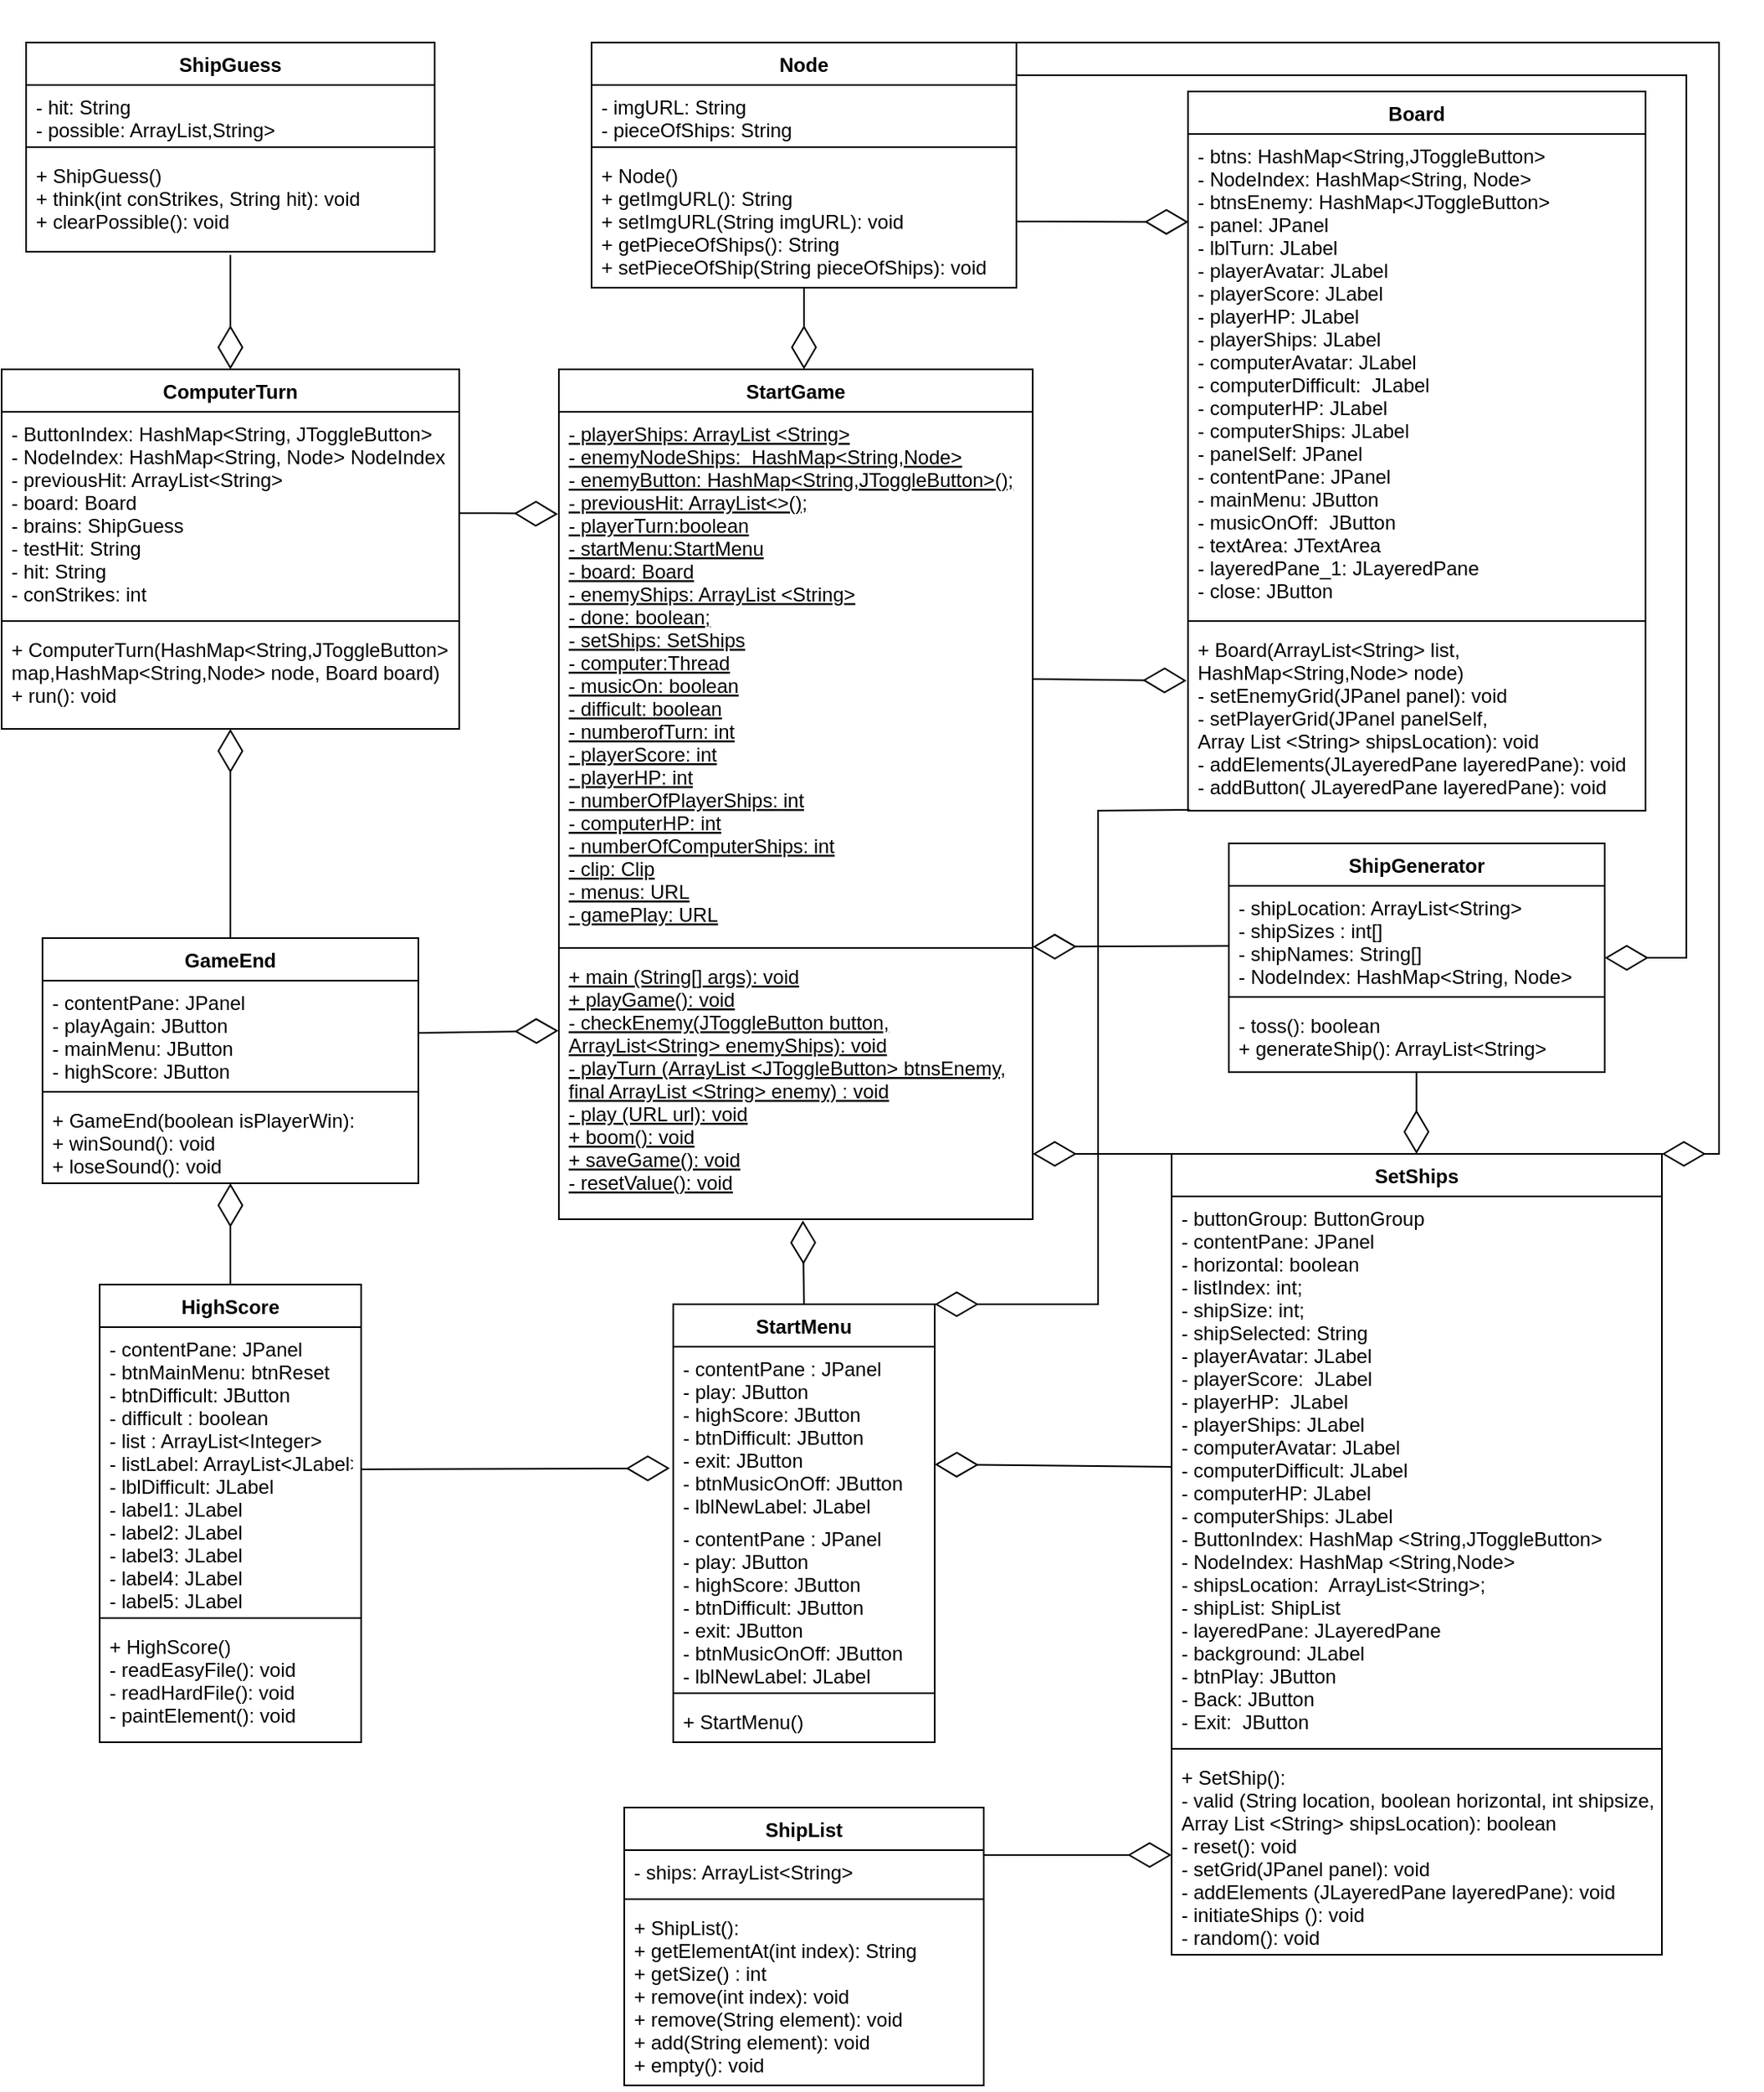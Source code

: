 <mxfile version="20.1.1" type="github" pages="8">
  <diagram id="C5RBs43oDa-KdzZeNtuy" name="UML">
    <mxGraphModel dx="1866" dy="1053" grid="1" gridSize="10" guides="1" tooltips="1" connect="1" arrows="1" fold="1" page="1" pageScale="1" pageWidth="827" pageHeight="1169" math="0" shadow="0">
      <root>
        <mxCell id="WIyWlLk6GJQsqaUBKTNV-0" />
        <mxCell id="WIyWlLk6GJQsqaUBKTNV-1" parent="WIyWlLk6GJQsqaUBKTNV-0" />
        <mxCell id="0_zBpcaksDeCwq3W3Ob7-1" value="StartGame" style="swimlane;fontStyle=1;align=center;verticalAlign=top;childLayout=stackLayout;horizontal=1;startSize=26;horizontalStack=0;resizeParent=1;resizeParentMax=0;resizeLast=0;collapsible=1;marginBottom=0;" parent="WIyWlLk6GJQsqaUBKTNV-1" vertex="1">
          <mxGeometry x="770" y="250" width="290" height="520" as="geometry" />
        </mxCell>
        <mxCell id="0_zBpcaksDeCwq3W3Ob7-2" value="- playerShips: ArrayList &lt;String&gt;&#xa;- enemyNodeShips:  HashMap&lt;String,Node&gt;&#xa;- enemyButton: HashMap&lt;String,JToggleButton&gt;();&#xa;- previousHit: ArrayList&lt;&gt;();&#xa;- playerTurn:boolean&#xa;- startMenu:StartMenu&#xa;- board: Board&#xa;- enemyShips: ArrayList &lt;String&gt;&#xa;- done: boolean;&#xa;- setShips: SetShips&#xa;- computer:Thread&#xa;- musicOn: boolean&#xa;- difficult: boolean&#xa;- numberofTurn: int&#xa;- playerScore: int&#xa;- playerHP: int&#xa;- numberOfPlayerShips: int&#xa;- computerHP: int&#xa;- numberOfComputerShips: int&#xa;- clip: Clip&#xa;- menus: URL&#xa;- gamePlay: URL" style="text;strokeColor=none;fillColor=none;align=left;verticalAlign=top;spacingLeft=4;spacingRight=4;overflow=hidden;rotatable=0;points=[[0,0.5],[1,0.5]];portConstraint=eastwest;fontStyle=4" parent="0_zBpcaksDeCwq3W3Ob7-1" vertex="1">
          <mxGeometry y="26" width="290" height="324" as="geometry" />
        </mxCell>
        <mxCell id="0_zBpcaksDeCwq3W3Ob7-3" value="" style="line;strokeWidth=1;fillColor=none;align=left;verticalAlign=middle;spacingTop=-1;spacingLeft=3;spacingRight=3;rotatable=0;labelPosition=right;points=[];portConstraint=eastwest;" parent="0_zBpcaksDeCwq3W3Ob7-1" vertex="1">
          <mxGeometry y="350" width="290" height="8" as="geometry" />
        </mxCell>
        <mxCell id="5ZzgYki-X8b_xH6MgA_5-2" value="+ main (String[] args): void&#xa;+ playGame(): void&#xa;- checkEnemy(JToggleButton button,&#xa;ArrayList&lt;String&gt; enemyShips): void&#xa;- playTurn (ArrayList &lt;JToggleButton&gt; btnsEnemy,&#xa;final ArrayList &lt;String&gt; enemy) : void&#xa;- play (URL url): void&#xa;+ boom(): void&#xa;+ saveGame(): void&#xa;- resetValue(): void&#xa;" style="text;strokeColor=none;fillColor=none;align=left;verticalAlign=top;spacingLeft=4;spacingRight=4;overflow=hidden;rotatable=0;points=[[0,0.5],[1,0.5]];portConstraint=eastwest;fontStyle=4" parent="0_zBpcaksDeCwq3W3Ob7-1" vertex="1">
          <mxGeometry y="358" width="290" height="162" as="geometry" />
        </mxCell>
        <mxCell id="0_zBpcaksDeCwq3W3Ob7-15" value="StartMenu" style="swimlane;fontStyle=1;align=center;verticalAlign=top;childLayout=stackLayout;horizontal=1;startSize=26;horizontalStack=0;resizeParent=1;resizeParentMax=0;resizeLast=0;collapsible=1;marginBottom=0;" parent="WIyWlLk6GJQsqaUBKTNV-1" vertex="1">
          <mxGeometry x="840" y="822" width="160" height="268" as="geometry" />
        </mxCell>
        <mxCell id="hcGSdQp7pXg8Z8iSf9kC-7" value="- contentPane : JPanel&#xa;- play: JButton&#xa;- highScore: JButton&#xa;- btnDifficult: JButton&#xa;- exit: JButton&#xa;- btnMusicOnOff: JButton&#xa;- lblNewLabel: JLabel" style="text;strokeColor=none;fillColor=none;align=left;verticalAlign=top;spacingLeft=4;spacingRight=4;overflow=hidden;rotatable=0;points=[[0,0.5],[1,0.5]];portConstraint=eastwest;" parent="0_zBpcaksDeCwq3W3Ob7-15" vertex="1">
          <mxGeometry y="26" width="160" height="104" as="geometry" />
        </mxCell>
        <mxCell id="0_zBpcaksDeCwq3W3Ob7-23" value="- contentPane : JPanel&#xa;- play: JButton&#xa;- highScore: JButton&#xa;- btnDifficult: JButton&#xa;- exit: JButton&#xa;- btnMusicOnOff: JButton&#xa;- lblNewLabel: JLabel" style="text;strokeColor=none;fillColor=none;align=left;verticalAlign=top;spacingLeft=4;spacingRight=4;overflow=hidden;rotatable=0;points=[[0,0.5],[1,0.5]];portConstraint=eastwest;" parent="0_zBpcaksDeCwq3W3Ob7-15" vertex="1">
          <mxGeometry y="130" width="160" height="104" as="geometry" />
        </mxCell>
        <mxCell id="0_zBpcaksDeCwq3W3Ob7-17" value="" style="line;strokeWidth=1;fillColor=none;align=left;verticalAlign=middle;spacingTop=-1;spacingLeft=3;spacingRight=3;rotatable=0;labelPosition=right;points=[];portConstraint=eastwest;" parent="0_zBpcaksDeCwq3W3Ob7-15" vertex="1">
          <mxGeometry y="234" width="160" height="8" as="geometry" />
        </mxCell>
        <mxCell id="0_zBpcaksDeCwq3W3Ob7-18" value="+ StartMenu()" style="text;strokeColor=none;fillColor=none;align=left;verticalAlign=top;spacingLeft=4;spacingRight=4;overflow=hidden;rotatable=0;points=[[0,0.5],[1,0.5]];portConstraint=eastwest;" parent="0_zBpcaksDeCwq3W3Ob7-15" vertex="1">
          <mxGeometry y="242" width="160" height="26" as="geometry" />
        </mxCell>
        <mxCell id="0_zBpcaksDeCwq3W3Ob7-22" value="" style="endArrow=diamondThin;endFill=0;endSize=24;html=1;rounded=0;exitX=0.5;exitY=0;exitDx=0;exitDy=0;entryX=0.515;entryY=1.005;entryDx=0;entryDy=0;entryPerimeter=0;" parent="WIyWlLk6GJQsqaUBKTNV-1" source="0_zBpcaksDeCwq3W3Ob7-15" target="5ZzgYki-X8b_xH6MgA_5-2" edge="1">
          <mxGeometry width="160" relative="1" as="geometry">
            <mxPoint x="1370" y="730" as="sourcePoint" />
            <mxPoint x="919.032" y="810" as="targetPoint" />
            <Array as="points" />
          </mxGeometry>
        </mxCell>
        <mxCell id="0_zBpcaksDeCwq3W3Ob7-24" value="" style="endArrow=diamondThin;endFill=0;endSize=24;html=1;rounded=0;exitX=1;exitY=0.5;exitDx=0;exitDy=0;entryX=-0.013;entryY=0.715;entryDx=0;entryDy=0;entryPerimeter=0;" parent="WIyWlLk6GJQsqaUBKTNV-1" source="0_zBpcaksDeCwq3W3Ob7-26" target="hcGSdQp7pXg8Z8iSf9kC-7" edge="1">
          <mxGeometry width="160" relative="1" as="geometry">
            <mxPoint x="620" y="928" as="sourcePoint" />
            <mxPoint x="840" y="923" as="targetPoint" />
          </mxGeometry>
        </mxCell>
        <mxCell id="0_zBpcaksDeCwq3W3Ob7-25" value="HighScore" style="swimlane;fontStyle=1;align=center;verticalAlign=top;childLayout=stackLayout;horizontal=1;startSize=26;horizontalStack=0;resizeParent=1;resizeParentMax=0;resizeLast=0;collapsible=1;marginBottom=0;" parent="WIyWlLk6GJQsqaUBKTNV-1" vertex="1">
          <mxGeometry x="489" y="810" width="160" height="280" as="geometry" />
        </mxCell>
        <mxCell id="0_zBpcaksDeCwq3W3Ob7-26" value="- contentPane: JPanel&#xa;- btnMainMenu: btnReset&#xa;- btnDifficult: JButton&#xa;- difficult : boolean&#xa;- list : ArrayList&lt;Integer&gt;&#xa;- listLabel: ArrayList&lt;JLabel&gt;&#xa;- lblDifficult: JLabel&#xa;- label1: JLabel&#xa;- label2: JLabel&#xa;- label3: JLabel&#xa;- label4: JLabel&#xa;- label5: JLabel" style="text;strokeColor=none;fillColor=none;align=left;verticalAlign=top;spacingLeft=4;spacingRight=4;overflow=hidden;rotatable=0;points=[[0,0.5],[1,0.5]];portConstraint=eastwest;" parent="0_zBpcaksDeCwq3W3Ob7-25" vertex="1">
          <mxGeometry y="26" width="160" height="174" as="geometry" />
        </mxCell>
        <mxCell id="0_zBpcaksDeCwq3W3Ob7-27" value="" style="line;strokeWidth=1;fillColor=none;align=left;verticalAlign=middle;spacingTop=-1;spacingLeft=3;spacingRight=3;rotatable=0;labelPosition=right;points=[];portConstraint=eastwest;" parent="0_zBpcaksDeCwq3W3Ob7-25" vertex="1">
          <mxGeometry y="200" width="160" height="8" as="geometry" />
        </mxCell>
        <mxCell id="0_zBpcaksDeCwq3W3Ob7-28" value="+ HighScore()&#xa;- readEasyFile(): void&#xa;- readHardFile(): void&#xa;- paintElement(): void" style="text;strokeColor=none;fillColor=none;align=left;verticalAlign=top;spacingLeft=4;spacingRight=4;overflow=hidden;rotatable=0;points=[[0,0.5],[1,0.5]];portConstraint=eastwest;" parent="0_zBpcaksDeCwq3W3Ob7-25" vertex="1">
          <mxGeometry y="208" width="160" height="72" as="geometry" />
        </mxCell>
        <mxCell id="0_zBpcaksDeCwq3W3Ob7-30" value="ShipList" style="swimlane;fontStyle=1;align=center;verticalAlign=top;childLayout=stackLayout;horizontal=1;startSize=26;horizontalStack=0;resizeParent=1;resizeParentMax=0;resizeLast=0;collapsible=1;marginBottom=0;" parent="WIyWlLk6GJQsqaUBKTNV-1" vertex="1">
          <mxGeometry x="810" y="1130" width="220" height="170" as="geometry" />
        </mxCell>
        <mxCell id="0_zBpcaksDeCwq3W3Ob7-31" value="- ships: ArrayList&lt;String&gt;" style="text;strokeColor=none;fillColor=none;align=left;verticalAlign=top;spacingLeft=4;spacingRight=4;overflow=hidden;rotatable=0;points=[[0,0.5],[1,0.5]];portConstraint=eastwest;" parent="0_zBpcaksDeCwq3W3Ob7-30" vertex="1">
          <mxGeometry y="26" width="220" height="26" as="geometry" />
        </mxCell>
        <mxCell id="0_zBpcaksDeCwq3W3Ob7-32" value="" style="line;strokeWidth=1;fillColor=none;align=left;verticalAlign=middle;spacingTop=-1;spacingLeft=3;spacingRight=3;rotatable=0;labelPosition=right;points=[];portConstraint=eastwest;" parent="0_zBpcaksDeCwq3W3Ob7-30" vertex="1">
          <mxGeometry y="52" width="220" height="8" as="geometry" />
        </mxCell>
        <mxCell id="0_zBpcaksDeCwq3W3Ob7-33" value="+ ShipList():&#xa;+ getElementAt(int index): String&#xa;+ getSize() : int&#xa;+ remove(int index): void&#xa;+ remove(String element): void&#xa;+ add(String element): void&#xa;+ empty(): void" style="text;strokeColor=none;fillColor=none;align=left;verticalAlign=top;spacingLeft=4;spacingRight=4;overflow=hidden;rotatable=0;points=[[0,0.5],[1,0.5]];portConstraint=eastwest;" parent="0_zBpcaksDeCwq3W3Ob7-30" vertex="1">
          <mxGeometry y="60" width="220" height="110" as="geometry" />
        </mxCell>
        <mxCell id="wd6_GuGvfmllF0Qj1SvD-0" value="ShipGuess" style="swimlane;fontStyle=1;align=center;verticalAlign=top;childLayout=stackLayout;horizontal=1;startSize=26;horizontalStack=0;resizeParent=1;resizeParentMax=0;resizeLast=0;collapsible=1;marginBottom=0;" parent="WIyWlLk6GJQsqaUBKTNV-1" vertex="1">
          <mxGeometry x="444" y="50" width="250" height="128" as="geometry" />
        </mxCell>
        <mxCell id="wd6_GuGvfmllF0Qj1SvD-1" value="- hit: String&#xa;- possible: ArrayList,String&gt; " style="text;strokeColor=none;fillColor=none;align=left;verticalAlign=top;spacingLeft=4;spacingRight=4;overflow=hidden;rotatable=0;points=[[0,0.5],[1,0.5]];portConstraint=eastwest;" parent="wd6_GuGvfmllF0Qj1SvD-0" vertex="1">
          <mxGeometry y="26" width="250" height="34" as="geometry" />
        </mxCell>
        <mxCell id="wd6_GuGvfmllF0Qj1SvD-2" value="" style="line;strokeWidth=1;fillColor=none;align=left;verticalAlign=middle;spacingTop=-1;spacingLeft=3;spacingRight=3;rotatable=0;labelPosition=right;points=[];portConstraint=eastwest;" parent="wd6_GuGvfmllF0Qj1SvD-0" vertex="1">
          <mxGeometry y="60" width="250" height="8" as="geometry" />
        </mxCell>
        <mxCell id="wd6_GuGvfmllF0Qj1SvD-3" value="+ ShipGuess()&#xa;+ think(int conStrikes, String hit): void&#xa;+ clearPossible(): void" style="text;strokeColor=none;fillColor=none;align=left;verticalAlign=top;spacingLeft=4;spacingRight=4;overflow=hidden;rotatable=0;points=[[0,0.5],[1,0.5]];portConstraint=eastwest;" parent="wd6_GuGvfmllF0Qj1SvD-0" vertex="1">
          <mxGeometry y="68" width="250" height="60" as="geometry" />
        </mxCell>
        <mxCell id="wd6_GuGvfmllF0Qj1SvD-4" value="ShipGenerator" style="swimlane;fontStyle=1;align=center;verticalAlign=top;childLayout=stackLayout;horizontal=1;startSize=26;horizontalStack=0;resizeParent=1;resizeParentMax=0;resizeLast=0;collapsible=1;marginBottom=0;" parent="WIyWlLk6GJQsqaUBKTNV-1" vertex="1">
          <mxGeometry x="1180" y="540" width="230" height="140" as="geometry" />
        </mxCell>
        <mxCell id="wd6_GuGvfmllF0Qj1SvD-5" value="- shipLocation: ArrayList&lt;String&gt;&#xa;- shipSizes : int[]&#xa;- shipNames: String[]&#xa;- NodeIndex: HashMap&lt;String, Node&gt;" style="text;strokeColor=none;fillColor=none;align=left;verticalAlign=top;spacingLeft=4;spacingRight=4;overflow=hidden;rotatable=0;points=[[0,0.5],[1,0.5]];portConstraint=eastwest;" parent="wd6_GuGvfmllF0Qj1SvD-4" vertex="1">
          <mxGeometry y="26" width="230" height="64" as="geometry" />
        </mxCell>
        <mxCell id="wd6_GuGvfmllF0Qj1SvD-6" value="" style="line;strokeWidth=1;fillColor=none;align=left;verticalAlign=middle;spacingTop=-1;spacingLeft=3;spacingRight=3;rotatable=0;labelPosition=right;points=[];portConstraint=eastwest;" parent="wd6_GuGvfmllF0Qj1SvD-4" vertex="1">
          <mxGeometry y="90" width="230" height="8" as="geometry" />
        </mxCell>
        <mxCell id="wd6_GuGvfmllF0Qj1SvD-7" value="- toss(): boolean&#xa;+ generateShip(): ArrayList&lt;String&gt;" style="text;strokeColor=none;fillColor=none;align=left;verticalAlign=top;spacingLeft=4;spacingRight=4;overflow=hidden;rotatable=0;points=[[0,0.5],[1,0.5]];portConstraint=eastwest;" parent="wd6_GuGvfmllF0Qj1SvD-4" vertex="1">
          <mxGeometry y="98" width="230" height="42" as="geometry" />
        </mxCell>
        <mxCell id="wd6_GuGvfmllF0Qj1SvD-8" value="Node" style="swimlane;fontStyle=1;align=center;verticalAlign=top;childLayout=stackLayout;horizontal=1;startSize=26;horizontalStack=0;resizeParent=1;resizeParentMax=0;resizeLast=0;collapsible=1;marginBottom=0;" parent="WIyWlLk6GJQsqaUBKTNV-1" vertex="1">
          <mxGeometry x="790" y="50" width="260" height="150" as="geometry" />
        </mxCell>
        <mxCell id="wd6_GuGvfmllF0Qj1SvD-9" value="- imgURL: String&#xa;- pieceOfShips: String" style="text;strokeColor=none;fillColor=none;align=left;verticalAlign=top;spacingLeft=4;spacingRight=4;overflow=hidden;rotatable=0;points=[[0,0.5],[1,0.5]];portConstraint=eastwest;" parent="wd6_GuGvfmllF0Qj1SvD-8" vertex="1">
          <mxGeometry y="26" width="260" height="34" as="geometry" />
        </mxCell>
        <mxCell id="wd6_GuGvfmllF0Qj1SvD-10" value="" style="line;strokeWidth=1;fillColor=none;align=left;verticalAlign=middle;spacingTop=-1;spacingLeft=3;spacingRight=3;rotatable=0;labelPosition=right;points=[];portConstraint=eastwest;" parent="wd6_GuGvfmllF0Qj1SvD-8" vertex="1">
          <mxGeometry y="60" width="260" height="8" as="geometry" />
        </mxCell>
        <mxCell id="wd6_GuGvfmllF0Qj1SvD-11" value="+ Node()&#xa;+ getImgURL(): String&#xa;+ setImgURL(String imgURL): void&#xa;+ getPieceOfShips(): String&#xa;+ setPieceOfShip(String pieceOfShips): void" style="text;strokeColor=none;fillColor=none;align=left;verticalAlign=top;spacingLeft=4;spacingRight=4;overflow=hidden;rotatable=0;points=[[0,0.5],[1,0.5]];portConstraint=eastwest;" parent="wd6_GuGvfmllF0Qj1SvD-8" vertex="1">
          <mxGeometry y="68" width="260" height="82" as="geometry" />
        </mxCell>
        <mxCell id="wd6_GuGvfmllF0Qj1SvD-12" value="GameEnd" style="swimlane;fontStyle=1;align=center;verticalAlign=top;childLayout=stackLayout;horizontal=1;startSize=26;horizontalStack=0;resizeParent=1;resizeParentMax=0;resizeLast=0;collapsible=1;marginBottom=0;" parent="WIyWlLk6GJQsqaUBKTNV-1" vertex="1">
          <mxGeometry x="454" y="598" width="230" height="150" as="geometry">
            <mxRectangle x="430" y="598" width="100" height="30" as="alternateBounds" />
          </mxGeometry>
        </mxCell>
        <mxCell id="wd6_GuGvfmllF0Qj1SvD-13" value="- contentPane: JPanel&#xa;- playAgain: JButton&#xa;- mainMenu: JButton&#xa;- highScore: JButton" style="text;strokeColor=none;fillColor=none;align=left;verticalAlign=top;spacingLeft=4;spacingRight=4;overflow=hidden;rotatable=0;points=[[0,0.5],[1,0.5]];portConstraint=eastwest;" parent="wd6_GuGvfmllF0Qj1SvD-12" vertex="1">
          <mxGeometry y="26" width="230" height="64" as="geometry" />
        </mxCell>
        <mxCell id="wd6_GuGvfmllF0Qj1SvD-14" value="" style="line;strokeWidth=1;fillColor=none;align=left;verticalAlign=middle;spacingTop=-1;spacingLeft=3;spacingRight=3;rotatable=0;labelPosition=right;points=[];portConstraint=eastwest;" parent="wd6_GuGvfmllF0Qj1SvD-12" vertex="1">
          <mxGeometry y="90" width="230" height="8" as="geometry" />
        </mxCell>
        <mxCell id="wd6_GuGvfmllF0Qj1SvD-15" value="+ GameEnd(boolean isPlayerWin):&#xa;+ winSound(): void&#xa;+ loseSound(): void" style="text;strokeColor=none;fillColor=none;align=left;verticalAlign=top;spacingLeft=4;spacingRight=4;overflow=hidden;rotatable=0;points=[[0,0.5],[1,0.5]];portConstraint=eastwest;" parent="wd6_GuGvfmllF0Qj1SvD-12" vertex="1">
          <mxGeometry y="98" width="230" height="52" as="geometry" />
        </mxCell>
        <mxCell id="wd6_GuGvfmllF0Qj1SvD-16" value="ComputerTurn" style="swimlane;fontStyle=1;align=center;verticalAlign=top;childLayout=stackLayout;horizontal=1;startSize=26;horizontalStack=0;resizeParent=1;resizeParentMax=0;resizeLast=0;collapsible=1;marginBottom=0;" parent="WIyWlLk6GJQsqaUBKTNV-1" vertex="1">
          <mxGeometry x="429" y="250" width="280" height="220" as="geometry" />
        </mxCell>
        <mxCell id="wd6_GuGvfmllF0Qj1SvD-17" value="- ButtonIndex: HashMap&lt;String, JToggleButton&gt;&#xa;- NodeIndex: HashMap&lt;String, Node&gt; NodeIndex&#xa;- previousHit: ArrayList&lt;String&gt;&#xa;- board: Board&#xa;- brains: ShipGuess&#xa;- testHit: String&#xa;- hit: String&#xa;- conStrikes: int" style="text;strokeColor=none;fillColor=none;align=left;verticalAlign=top;spacingLeft=4;spacingRight=4;overflow=hidden;rotatable=0;points=[[0,0.5],[1,0.5]];portConstraint=eastwest;" parent="wd6_GuGvfmllF0Qj1SvD-16" vertex="1">
          <mxGeometry y="26" width="280" height="124" as="geometry" />
        </mxCell>
        <mxCell id="wd6_GuGvfmllF0Qj1SvD-18" value="" style="line;strokeWidth=1;fillColor=none;align=left;verticalAlign=middle;spacingTop=-1;spacingLeft=3;spacingRight=3;rotatable=0;labelPosition=right;points=[];portConstraint=eastwest;" parent="wd6_GuGvfmllF0Qj1SvD-16" vertex="1">
          <mxGeometry y="150" width="280" height="8" as="geometry" />
        </mxCell>
        <mxCell id="wd6_GuGvfmllF0Qj1SvD-19" value="+ ComputerTurn(HashMap&lt;String,JToggleButton&gt; &#xa;map,HashMap&lt;String,Node&gt; node, Board board)&#xa;+ run(): void&#xa;" style="text;strokeColor=none;fillColor=none;align=left;verticalAlign=top;spacingLeft=4;spacingRight=4;overflow=hidden;rotatable=0;points=[[0,0.5],[1,0.5]];portConstraint=eastwest;" parent="wd6_GuGvfmllF0Qj1SvD-16" vertex="1">
          <mxGeometry y="158" width="280" height="62" as="geometry" />
        </mxCell>
        <mxCell id="wd6_GuGvfmllF0Qj1SvD-20" value="Board" style="swimlane;fontStyle=1;align=center;verticalAlign=top;childLayout=stackLayout;horizontal=1;startSize=26;horizontalStack=0;resizeParent=1;resizeParentMax=0;resizeLast=0;collapsible=1;marginBottom=0;" parent="WIyWlLk6GJQsqaUBKTNV-1" vertex="1">
          <mxGeometry x="1155" y="80" width="280" height="440" as="geometry" />
        </mxCell>
        <mxCell id="wd6_GuGvfmllF0Qj1SvD-21" value="- btns: HashMap&lt;String,JToggleButton&gt;&#xa;- NodeIndex: HashMap&lt;String, Node&gt;&#xa;- btnsEnemy: HashMap&lt;JToggleButton&gt;&#xa;- panel: JPanel&#xa;- lblTurn: JLabel&#xa;- playerAvatar: JLabel&#xa;- playerScore: JLabel&#xa;- playerHP: JLabel&#xa;- playerShips: JLabel&#xa;- computerAvatar: JLabel&#xa;- computerDifficult:  JLabel&#xa;- computerHP: JLabel&#xa;- computerShips: JLabel&#xa;- panelSelf: JPanel&#xa;- contentPane: JPanel&#xa;- mainMenu: JButton&#xa;- musicOnOff:  JButton&#xa;- textArea: JTextArea&#xa;- layeredPane_1: JLayeredPane&#xa;- close: JButton&#xa;" style="text;strokeColor=none;fillColor=none;align=left;verticalAlign=top;spacingLeft=4;spacingRight=4;overflow=hidden;rotatable=0;points=[[0,0.5],[1,0.5]];portConstraint=eastwest;" parent="wd6_GuGvfmllF0Qj1SvD-20" vertex="1">
          <mxGeometry y="26" width="280" height="294" as="geometry" />
        </mxCell>
        <mxCell id="wd6_GuGvfmllF0Qj1SvD-22" value="" style="line;strokeWidth=1;fillColor=none;align=left;verticalAlign=middle;spacingTop=-1;spacingLeft=3;spacingRight=3;rotatable=0;labelPosition=right;points=[];portConstraint=eastwest;" parent="wd6_GuGvfmllF0Qj1SvD-20" vertex="1">
          <mxGeometry y="320" width="280" height="8" as="geometry" />
        </mxCell>
        <mxCell id="wd6_GuGvfmllF0Qj1SvD-23" value="+ Board(ArrayList&lt;String&gt; list,&#xa;HashMap&lt;String,Node&gt; node)&#xa;- setEnemyGrid(JPanel panel): void&#xa;- setPlayerGrid(JPanel panelSelf,&#xa;Array List &lt;String&gt; shipsLocation): void&#xa;- addElements(JLayeredPane layeredPane): void&#xa;- addButton( JLayeredPane layeredPane): void" style="text;strokeColor=none;fillColor=none;align=left;verticalAlign=top;spacingLeft=4;spacingRight=4;overflow=hidden;rotatable=0;points=[[0,0.5],[1,0.5]];portConstraint=eastwest;" parent="wd6_GuGvfmllF0Qj1SvD-20" vertex="1">
          <mxGeometry y="328" width="280" height="112" as="geometry" />
        </mxCell>
        <mxCell id="wd6_GuGvfmllF0Qj1SvD-24" value="" style="endArrow=diamondThin;endFill=0;endSize=24;html=1;rounded=0;entryX=-0.003;entryY=0.29;entryDx=0;entryDy=0;entryPerimeter=0;" parent="WIyWlLk6GJQsqaUBKTNV-1" source="0_zBpcaksDeCwq3W3Ob7-2" target="wd6_GuGvfmllF0Qj1SvD-23" edge="1">
          <mxGeometry width="160" relative="1" as="geometry">
            <mxPoint x="1060" y="350" as="sourcePoint" />
            <mxPoint x="1060" y="320" as="targetPoint" />
          </mxGeometry>
        </mxCell>
        <mxCell id="wd6_GuGvfmllF0Qj1SvD-28" value="" style="endArrow=diamondThin;endFill=0;endSize=24;html=1;rounded=0;entryX=-0.001;entryY=0.288;entryDx=0;entryDy=0;entryPerimeter=0;exitX=1;exitY=0.5;exitDx=0;exitDy=0;" parent="WIyWlLk6GJQsqaUBKTNV-1" target="5ZzgYki-X8b_xH6MgA_5-2" edge="1" source="wd6_GuGvfmllF0Qj1SvD-13">
          <mxGeometry width="160" relative="1" as="geometry">
            <mxPoint x="660" y="620" as="sourcePoint" />
            <mxPoint x="1020" y="610" as="targetPoint" />
          </mxGeometry>
        </mxCell>
        <mxCell id="wd6_GuGvfmllF0Qj1SvD-30" value="SetShips" style="swimlane;fontStyle=1;align=center;verticalAlign=top;childLayout=stackLayout;horizontal=1;startSize=26;horizontalStack=0;resizeParent=1;resizeParentMax=0;resizeLast=0;collapsible=1;marginBottom=0;" parent="WIyWlLk6GJQsqaUBKTNV-1" vertex="1">
          <mxGeometry x="1145" y="730" width="300" height="490" as="geometry" />
        </mxCell>
        <mxCell id="wd6_GuGvfmllF0Qj1SvD-31" value="- buttonGroup: ButtonGroup&#xa;- contentPane: JPanel&#xa;- horizontal: boolean&#xa;- listIndex: int;&#xa;- shipSize: int;&#xa;- shipSelected: String&#xa;- playerAvatar: JLabel&#xa;- playerScore:  JLabel&#xa;- playerHP:  JLabel&#xa;- playerShips: JLabel&#xa;- computerAvatar: JLabel&#xa;- computerDifficult: JLabel&#xa;- computerHP: JLabel&#xa;- computerShips: JLabel&#xa;- ButtonIndex: HashMap &lt;String,JToggleButton&gt;&#xa;- NodeIndex: HashMap &lt;String,Node&gt; &#xa;- shipsLocation:  ArrayList&lt;String&gt;;&#xa;- shipList: ShipList &#xa;- layeredPane: JLayeredPane&#xa;- background: JLabel&#xa;- btnPlay: JButton&#xa;- Back: JButton&#xa;- Exit:  JButton" style="text;strokeColor=none;fillColor=none;align=left;verticalAlign=top;spacingLeft=4;spacingRight=4;overflow=hidden;rotatable=0;points=[[0,0.5],[1,0.5]];portConstraint=eastwest;" parent="wd6_GuGvfmllF0Qj1SvD-30" vertex="1">
          <mxGeometry y="26" width="300" height="334" as="geometry" />
        </mxCell>
        <mxCell id="wd6_GuGvfmllF0Qj1SvD-32" value="" style="line;strokeWidth=1;fillColor=none;align=left;verticalAlign=middle;spacingTop=-1;spacingLeft=3;spacingRight=3;rotatable=0;labelPosition=right;points=[];portConstraint=eastwest;" parent="wd6_GuGvfmllF0Qj1SvD-30" vertex="1">
          <mxGeometry y="360" width="300" height="8" as="geometry" />
        </mxCell>
        <mxCell id="wd6_GuGvfmllF0Qj1SvD-33" value="+ SetShip():&#xa;- valid (String location, boolean horizontal, int shipsize, &#xa;Array List &lt;String&gt; shipsLocation): boolean&#xa;- reset(): void&#xa;- setGrid(JPanel panel): void&#xa;- addElements (JLayeredPane layeredPane): void&#xa;- initiateShips (): void&#xa;- random(): void" style="text;strokeColor=none;fillColor=none;align=left;verticalAlign=top;spacingLeft=4;spacingRight=4;overflow=hidden;rotatable=0;points=[[0,0.5],[1,0.5]];portConstraint=eastwest;" parent="wd6_GuGvfmllF0Qj1SvD-30" vertex="1">
          <mxGeometry y="368" width="300" height="122" as="geometry" />
        </mxCell>
        <mxCell id="iO5WkP6nYh-C8hUByfU6-0" value="" style="endArrow=diamondThin;endFill=0;endSize=24;html=1;rounded=0;" parent="WIyWlLk6GJQsqaUBKTNV-1" source="wd6_GuGvfmllF0Qj1SvD-12" target="wd6_GuGvfmllF0Qj1SvD-19" edge="1">
          <mxGeometry width="160" relative="1" as="geometry">
            <mxPoint x="734" y="842" as="sourcePoint" />
            <mxPoint x="764" y="830" as="targetPoint" />
          </mxGeometry>
        </mxCell>
        <mxCell id="iO5WkP6nYh-C8hUByfU6-2" value="" style="endArrow=diamondThin;endFill=0;endSize=24;html=1;rounded=0;exitX=1;exitY=0.5;exitDx=0;exitDy=0;entryX=-0.002;entryY=0.193;entryDx=0;entryDy=0;entryPerimeter=0;" parent="WIyWlLk6GJQsqaUBKTNV-1" source="wd6_GuGvfmllF0Qj1SvD-17" target="0_zBpcaksDeCwq3W3Ob7-2" edge="1">
          <mxGeometry width="160" relative="1" as="geometry">
            <mxPoint x="410" y="620" as="sourcePoint" />
            <mxPoint x="570" y="620" as="targetPoint" />
            <Array as="points">
              <mxPoint x="730" y="338" />
            </Array>
          </mxGeometry>
        </mxCell>
        <mxCell id="iO5WkP6nYh-C8hUByfU6-3" value="" style="endArrow=diamondThin;endFill=0;endSize=24;html=1;rounded=0;exitX=0.5;exitY=0;exitDx=0;exitDy=0;" parent="WIyWlLk6GJQsqaUBKTNV-1" source="0_zBpcaksDeCwq3W3Ob7-25" target="wd6_GuGvfmllF0Qj1SvD-15" edge="1">
          <mxGeometry width="160" relative="1" as="geometry">
            <mxPoint x="1204" y="910" as="sourcePoint" />
            <mxPoint x="1264" y="840" as="targetPoint" />
          </mxGeometry>
        </mxCell>
        <mxCell id="iO5WkP6nYh-C8hUByfU6-5" value="" style="endArrow=diamondThin;endFill=0;endSize=24;html=1;rounded=0;entryX=0;entryY=0.5;entryDx=0;entryDy=0;" parent="WIyWlLk6GJQsqaUBKTNV-1" target="wd6_GuGvfmllF0Qj1SvD-33" edge="1">
          <mxGeometry width="160" relative="1" as="geometry">
            <mxPoint x="1030" y="1159" as="sourcePoint" />
            <mxPoint x="1090" y="310" as="targetPoint" />
          </mxGeometry>
        </mxCell>
        <mxCell id="iO5WkP6nYh-C8hUByfU6-7" value="" style="endArrow=diamondThin;endFill=0;endSize=24;html=1;rounded=0;exitX=-0.002;exitY=0.574;exitDx=0;exitDy=0;exitPerimeter=0;" parent="WIyWlLk6GJQsqaUBKTNV-1" source="wd6_GuGvfmllF0Qj1SvD-5" target="0_zBpcaksDeCwq3W3Ob7-3" edge="1">
          <mxGeometry width="160" relative="1" as="geometry">
            <mxPoint x="730" y="410" as="sourcePoint" />
            <mxPoint x="890" y="410" as="targetPoint" />
          </mxGeometry>
        </mxCell>
        <mxCell id="iO5WkP6nYh-C8hUByfU6-8" value="" style="endArrow=diamondThin;endFill=0;endSize=24;html=1;rounded=0;entryX=1;entryY=0.688;entryDx=0;entryDy=0;entryPerimeter=0;exitX=1;exitY=-0.176;exitDx=0;exitDy=0;exitPerimeter=0;" parent="WIyWlLk6GJQsqaUBKTNV-1" source="wd6_GuGvfmllF0Qj1SvD-9" target="wd6_GuGvfmllF0Qj1SvD-5" edge="1">
          <mxGeometry width="160" relative="1" as="geometry">
            <mxPoint x="1300" y="130" as="sourcePoint" />
            <mxPoint x="1280" y="-88.71" as="targetPoint" />
            <Array as="points">
              <mxPoint x="1460" y="70" />
              <mxPoint x="1460" y="390" />
              <mxPoint x="1460" y="610" />
            </Array>
          </mxGeometry>
        </mxCell>
        <mxCell id="iO5WkP6nYh-C8hUByfU6-9" value="" style="endArrow=diamondThin;endFill=0;endSize=24;html=1;rounded=0;entryX=0.001;entryY=0.183;entryDx=0;entryDy=0;entryPerimeter=0;" parent="WIyWlLk6GJQsqaUBKTNV-1" source="wd6_GuGvfmllF0Qj1SvD-11" target="wd6_GuGvfmllF0Qj1SvD-21" edge="1">
          <mxGeometry width="160" relative="1" as="geometry">
            <mxPoint x="1430" y="210" as="sourcePoint" />
            <mxPoint x="1220" y="-160" as="targetPoint" />
            <Array as="points" />
          </mxGeometry>
        </mxCell>
        <mxCell id="iO5WkP6nYh-C8hUByfU6-11" value="" style="endArrow=diamondThin;endFill=0;endSize=24;html=1;rounded=0;" parent="WIyWlLk6GJQsqaUBKTNV-1" edge="1">
          <mxGeometry width="160" relative="1" as="geometry">
            <mxPoint x="1294.83" y="680" as="sourcePoint" />
            <mxPoint x="1294.83" y="730" as="targetPoint" />
            <Array as="points">
              <mxPoint x="1294.83" y="730" />
            </Array>
          </mxGeometry>
        </mxCell>
        <mxCell id="Hn-9m0ozHneX196CQrgr-0" value="" style="endArrow=diamondThin;endFill=0;endSize=24;html=1;rounded=0;" parent="WIyWlLk6GJQsqaUBKTNV-1" edge="1">
          <mxGeometry width="160" relative="1" as="geometry">
            <mxPoint x="920" y="200" as="sourcePoint" />
            <mxPoint x="920" y="250" as="targetPoint" />
            <Array as="points" />
          </mxGeometry>
        </mxCell>
        <mxCell id="hcGSdQp7pXg8Z8iSf9kC-1" value="" style="endArrow=diamondThin;endFill=0;endSize=24;html=1;rounded=0;entryX=1;entryY=0;entryDx=0;entryDy=0;exitX=0.004;exitY=0.995;exitDx=0;exitDy=0;exitPerimeter=0;" parent="WIyWlLk6GJQsqaUBKTNV-1" source="wd6_GuGvfmllF0Qj1SvD-23" target="0_zBpcaksDeCwq3W3Ob7-15" edge="1">
          <mxGeometry width="160" relative="1" as="geometry">
            <mxPoint x="1450" y="650" as="sourcePoint" />
            <mxPoint x="1600" y="680" as="targetPoint" />
            <Array as="points">
              <mxPoint x="1100" y="520" />
              <mxPoint x="1100" y="670" />
              <mxPoint x="1100" y="822" />
            </Array>
          </mxGeometry>
        </mxCell>
        <mxCell id="hcGSdQp7pXg8Z8iSf9kC-2" value="" style="endArrow=diamondThin;endFill=0;endSize=24;html=1;rounded=0;" parent="WIyWlLk6GJQsqaUBKTNV-1" source="wd6_GuGvfmllF0Qj1SvD-31" edge="1">
          <mxGeometry width="160" relative="1" as="geometry">
            <mxPoint x="1180" y="900" as="sourcePoint" />
            <mxPoint x="1000" y="920" as="targetPoint" />
            <Array as="points" />
          </mxGeometry>
        </mxCell>
        <mxCell id="hcGSdQp7pXg8Z8iSf9kC-6" value="" style="endArrow=diamondThin;endFill=0;endSize=24;html=1;rounded=0;exitX=0;exitY=0;exitDx=0;exitDy=0;" parent="WIyWlLk6GJQsqaUBKTNV-1" source="wd6_GuGvfmllF0Qj1SvD-30" edge="1">
          <mxGeometry width="160" relative="1" as="geometry">
            <mxPoint x="850" y="760" as="sourcePoint" />
            <mxPoint x="1060" y="730" as="targetPoint" />
          </mxGeometry>
        </mxCell>
        <mxCell id="VV2za7qsyEJHtcsK8CNC-0" value="" style="endArrow=diamondThin;endFill=0;endSize=24;html=1;rounded=0;entryX=0.5;entryY=0;entryDx=0;entryDy=0;" edge="1" parent="WIyWlLk6GJQsqaUBKTNV-1" target="wd6_GuGvfmllF0Qj1SvD-16">
          <mxGeometry width="160" relative="1" as="geometry">
            <mxPoint x="569" y="180" as="sourcePoint" />
            <mxPoint x="900" y="490" as="targetPoint" />
          </mxGeometry>
        </mxCell>
        <mxCell id="VV2za7qsyEJHtcsK8CNC-1" value="" style="endArrow=diamondThin;endFill=0;endSize=24;html=1;rounded=0;exitX=1;exitY=0;exitDx=0;exitDy=0;entryX=1;entryY=0;entryDx=0;entryDy=0;" edge="1" parent="WIyWlLk6GJQsqaUBKTNV-1" source="wd6_GuGvfmllF0Qj1SvD-8" target="wd6_GuGvfmllF0Qj1SvD-30">
          <mxGeometry width="160" relative="1" as="geometry">
            <mxPoint x="1090" y="48.82" as="sourcePoint" />
            <mxPoint x="1250" y="48.82" as="targetPoint" />
            <Array as="points">
              <mxPoint x="1480" y="50" />
              <mxPoint x="1480" y="730" />
            </Array>
          </mxGeometry>
        </mxCell>
      </root>
    </mxGraphModel>
  </diagram>
  <diagram name="package" id="73l_bzCXaqRYJo8Qw0Vh">
    <mxGraphModel dx="2413" dy="895" grid="1" gridSize="10" guides="1" tooltips="1" connect="1" arrows="1" fold="1" page="1" pageScale="1" pageWidth="827" pageHeight="1169" math="0" shadow="0">
      <root>
        <mxCell id="EzERft0aN6xMqZyVUO99-0" />
        <mxCell id="EzERft0aN6xMqZyVUO99-1" parent="EzERft0aN6xMqZyVUO99-0" />
        <mxCell id="MBvSAgKyNEpfkOn1vUA8-13" value="Game Materials" style="shape=folder;fontStyle=1;spacingTop=10;tabWidth=40;tabHeight=14;tabPosition=left;html=1;verticalAlign=top;" parent="EzERft0aN6xMqZyVUO99-1" vertex="1">
          <mxGeometry x="500" y="345" width="410" height="100" as="geometry" />
        </mxCell>
        <mxCell id="MBvSAgKyNEpfkOn1vUA8-7" value="Game Screen" style="shape=folder;fontStyle=1;spacingTop=10;tabWidth=40;tabHeight=14;tabPosition=left;html=1;align=center;verticalAlign=top;" parent="EzERft0aN6xMqZyVUO99-1" vertex="1">
          <mxGeometry x="150" y="530" width="460" height="170" as="geometry" />
        </mxCell>
        <mxCell id="MBvSAgKyNEpfkOn1vUA8-0" value="Computer Logic" style="shape=folder;fontStyle=1;spacingTop=10;tabWidth=40;tabHeight=14;tabPosition=left;html=1;verticalAlign=top;" parent="EzERft0aN6xMqZyVUO99-1" vertex="1">
          <mxGeometry x="-20" y="345" width="290" height="100" as="geometry" />
        </mxCell>
        <mxCell id="EzERft0aN6xMqZyVUO99-2" value="StartGame" style="swimlane;fontStyle=1;align=center;verticalAlign=top;childLayout=stackLayout;horizontal=1;startSize=0;horizontalStack=0;resizeParent=1;resizeParentMax=0;resizeLast=0;collapsible=1;marginBottom=0;" parent="EzERft0aN6xMqZyVUO99-1" vertex="1" collapsed="1">
          <mxGeometry x="330" y="390" width="100" height="30" as="geometry">
            <mxRectangle x="770" y="250" width="290" height="520" as="alternateBounds" />
          </mxGeometry>
        </mxCell>
        <mxCell id="EzERft0aN6xMqZyVUO99-3" value="- playerShips: ArrayList &lt;String&gt;&#xa;- enemyNodeShips:  HashMap&lt;String,Node&gt;&#xa;- enemyButton: HashMap&lt;String,JToggleButton&gt;();&#xa;- previousHit: ArrayList&lt;&gt;();&#xa;- playerTurn:boolean&#xa;- startMenu:StartMenu&#xa;- board: Board&#xa;- enemyShips: ArrayList &lt;String&gt;&#xa;- done: boolean;&#xa;- setShips: SetShips&#xa;- computer:Thread&#xa;- musicOn: boolean&#xa;- difficult: boolean&#xa;- numberofTurn: int&#xa;- playerScore: int&#xa;- playerHP: int&#xa;- numberOfPlayerShips: int&#xa;- computerHP: int&#xa;- numberOfComputerShips: int&#xa;- clip: Clip&#xa;- menus: URL&#xa;- gamePlay: URL" style="text;strokeColor=none;fillColor=none;align=left;verticalAlign=top;spacingLeft=4;spacingRight=4;overflow=hidden;rotatable=0;points=[[0,0.5],[1,0.5]];portConstraint=eastwest;fontStyle=4" parent="EzERft0aN6xMqZyVUO99-2" vertex="1">
          <mxGeometry y="26" width="290" height="324" as="geometry" />
        </mxCell>
        <mxCell id="EzERft0aN6xMqZyVUO99-4" value="" style="line;strokeWidth=1;fillColor=none;align=left;verticalAlign=middle;spacingTop=-1;spacingLeft=3;spacingRight=3;rotatable=0;labelPosition=right;points=[];portConstraint=eastwest;" parent="EzERft0aN6xMqZyVUO99-2" vertex="1">
          <mxGeometry y="350" width="290" height="8" as="geometry" />
        </mxCell>
        <mxCell id="EzERft0aN6xMqZyVUO99-5" value="+ main (String[] args): void&#xa;+ playGame(): void&#xa;- checkEnemy(JToggleButton button,&#xa;ArrayList&lt;String&gt; enemyShips): void&#xa;- playTurn (ArrayList &lt;JToggleButton&gt; btnsEnemy,&#xa;final ArrayList &lt;String&gt; enemy) : void&#xa;- play (URL url): void&#xa;+ boom(): void&#xa;+ saveGame(): void&#xa;- resetValue(): void&#xa;" style="text;strokeColor=none;fillColor=none;align=left;verticalAlign=top;spacingLeft=4;spacingRight=4;overflow=hidden;rotatable=0;points=[[0,0.5],[1,0.5]];portConstraint=eastwest;fontStyle=4" parent="EzERft0aN6xMqZyVUO99-2" vertex="1">
          <mxGeometry y="358" width="290" height="162" as="geometry" />
        </mxCell>
        <mxCell id="EzERft0aN6xMqZyVUO99-6" value="StartMenu" style="swimlane;fontStyle=1;align=center;verticalAlign=top;childLayout=stackLayout;horizontal=1;startSize=26;horizontalStack=0;resizeParent=1;resizeParentMax=0;resizeLast=0;collapsible=1;marginBottom=0;" parent="EzERft0aN6xMqZyVUO99-1" vertex="1" collapsed="1">
          <mxGeometry x="330" y="650" width="100" height="30" as="geometry">
            <mxRectangle x="840" y="822" width="160" height="268" as="alternateBounds" />
          </mxGeometry>
        </mxCell>
        <mxCell id="EzERft0aN6xMqZyVUO99-7" value="- contentPane : JPanel&#xa;- play: JButton&#xa;- highScore: JButton&#xa;- btnDifficult: JButton&#xa;- exit: JButton&#xa;- btnMusicOnOff: JButton&#xa;- lblNewLabel: JLabel" style="text;strokeColor=none;fillColor=none;align=left;verticalAlign=top;spacingLeft=4;spacingRight=4;overflow=hidden;rotatable=0;points=[[0,0.5],[1,0.5]];portConstraint=eastwest;" parent="EzERft0aN6xMqZyVUO99-6" vertex="1">
          <mxGeometry y="26" width="160" height="104" as="geometry" />
        </mxCell>
        <mxCell id="EzERft0aN6xMqZyVUO99-8" value="- contentPane : JPanel&#xa;- play: JButton&#xa;- highScore: JButton&#xa;- btnDifficult: JButton&#xa;- exit: JButton&#xa;- btnMusicOnOff: JButton&#xa;- lblNewLabel: JLabel" style="text;strokeColor=none;fillColor=none;align=left;verticalAlign=top;spacingLeft=4;spacingRight=4;overflow=hidden;rotatable=0;points=[[0,0.5],[1,0.5]];portConstraint=eastwest;" parent="EzERft0aN6xMqZyVUO99-6" vertex="1">
          <mxGeometry y="130" width="160" height="104" as="geometry" />
        </mxCell>
        <mxCell id="EzERft0aN6xMqZyVUO99-9" value="" style="line;strokeWidth=1;fillColor=none;align=left;verticalAlign=middle;spacingTop=-1;spacingLeft=3;spacingRight=3;rotatable=0;labelPosition=right;points=[];portConstraint=eastwest;" parent="EzERft0aN6xMqZyVUO99-6" vertex="1">
          <mxGeometry y="234" width="160" height="8" as="geometry" />
        </mxCell>
        <mxCell id="EzERft0aN6xMqZyVUO99-10" value="+ StartMenu()" style="text;strokeColor=none;fillColor=none;align=left;verticalAlign=top;spacingLeft=4;spacingRight=4;overflow=hidden;rotatable=0;points=[[0,0.5],[1,0.5]];portConstraint=eastwest;" parent="EzERft0aN6xMqZyVUO99-6" vertex="1">
          <mxGeometry y="242" width="160" height="26" as="geometry" />
        </mxCell>
        <mxCell id="EzERft0aN6xMqZyVUO99-11" value="" style="endArrow=diamondThin;endFill=0;endSize=24;html=1;rounded=0;exitX=0.5;exitY=0;exitDx=0;exitDy=0;entryX=0.515;entryY=1.005;entryDx=0;entryDy=0;entryPerimeter=0;" parent="EzERft0aN6xMqZyVUO99-1" source="EzERft0aN6xMqZyVUO99-6" target="EzERft0aN6xMqZyVUO99-5" edge="1">
          <mxGeometry width="160" relative="1" as="geometry">
            <mxPoint x="1370" y="730" as="sourcePoint" />
            <mxPoint x="919.032" y="810" as="targetPoint" />
            <Array as="points" />
          </mxGeometry>
        </mxCell>
        <mxCell id="EzERft0aN6xMqZyVUO99-12" value="" style="endArrow=diamondThin;endFill=0;endSize=24;html=1;rounded=0;exitX=1;exitY=0.5;exitDx=0;exitDy=0;entryX=0;entryY=0.5;entryDx=0;entryDy=0;" parent="EzERft0aN6xMqZyVUO99-1" source="EzERft0aN6xMqZyVUO99-14" target="EzERft0aN6xMqZyVUO99-6" edge="1">
          <mxGeometry width="160" relative="1" as="geometry">
            <mxPoint x="510" y="768" as="sourcePoint" />
            <mxPoint x="730" y="763" as="targetPoint" />
          </mxGeometry>
        </mxCell>
        <mxCell id="EzERft0aN6xMqZyVUO99-13" value="HighScore" style="swimlane;fontStyle=1;align=center;verticalAlign=top;childLayout=stackLayout;horizontal=1;startSize=26;horizontalStack=0;resizeParent=1;resizeParentMax=0;resizeLast=0;collapsible=1;marginBottom=0;" parent="EzERft0aN6xMqZyVUO99-1" vertex="1" collapsed="1">
          <mxGeometry x="170" y="650" width="100" height="30" as="geometry">
            <mxRectangle x="465" y="810" width="160" height="280" as="alternateBounds" />
          </mxGeometry>
        </mxCell>
        <mxCell id="EzERft0aN6xMqZyVUO99-14" value="- contentPane: JPanel&#xa;- btnMainMenu: btnReset&#xa;- btnDifficult: JButton&#xa;- difficult : boolean&#xa;- list : ArrayList&lt;Integer&gt;&#xa;- listLabel: ArrayList&lt;JLabel&gt;&#xa;- lblDifficult: JLabel&#xa;- label1: JLabel&#xa;- label2: JLabel&#xa;- label3: JLabel&#xa;- label4: JLabel&#xa;- label5: JLabel" style="text;strokeColor=none;fillColor=none;align=left;verticalAlign=top;spacingLeft=4;spacingRight=4;overflow=hidden;rotatable=0;points=[[0,0.5],[1,0.5]];portConstraint=eastwest;" parent="EzERft0aN6xMqZyVUO99-13" vertex="1">
          <mxGeometry y="26" width="160" height="174" as="geometry" />
        </mxCell>
        <mxCell id="EzERft0aN6xMqZyVUO99-15" value="" style="line;strokeWidth=1;fillColor=none;align=left;verticalAlign=middle;spacingTop=-1;spacingLeft=3;spacingRight=3;rotatable=0;labelPosition=right;points=[];portConstraint=eastwest;" parent="EzERft0aN6xMqZyVUO99-13" vertex="1">
          <mxGeometry y="200" width="160" height="8" as="geometry" />
        </mxCell>
        <mxCell id="EzERft0aN6xMqZyVUO99-16" value="+ HighScore()&#xa;- readEasyFile(): void&#xa;- readHardFile(): void&#xa;- paintElement(): void" style="text;strokeColor=none;fillColor=none;align=left;verticalAlign=top;spacingLeft=4;spacingRight=4;overflow=hidden;rotatable=0;points=[[0,0.5],[1,0.5]];portConstraint=eastwest;" parent="EzERft0aN6xMqZyVUO99-13" vertex="1">
          <mxGeometry y="208" width="160" height="72" as="geometry" />
        </mxCell>
        <mxCell id="EzERft0aN6xMqZyVUO99-21" value="ShipGuess" style="swimlane;fontStyle=1;align=center;verticalAlign=top;childLayout=stackLayout;horizontal=1;startSize=26;horizontalStack=0;resizeParent=1;resizeParentMax=0;resizeLast=0;collapsible=1;marginBottom=0;" parent="EzERft0aN6xMqZyVUO99-1" vertex="1" collapsed="1">
          <mxGeometry x="-20" y="390" width="100" height="30" as="geometry">
            <mxRectangle x="430" y="50" width="250" height="128" as="alternateBounds" />
          </mxGeometry>
        </mxCell>
        <mxCell id="EzERft0aN6xMqZyVUO99-22" value="- hit: String&#xa;- possible: ArrayList,String&gt; " style="text;strokeColor=none;fillColor=none;align=left;verticalAlign=top;spacingLeft=4;spacingRight=4;overflow=hidden;rotatable=0;points=[[0,0.5],[1,0.5]];portConstraint=eastwest;" parent="EzERft0aN6xMqZyVUO99-21" vertex="1">
          <mxGeometry y="26" width="250" height="34" as="geometry" />
        </mxCell>
        <mxCell id="EzERft0aN6xMqZyVUO99-23" value="" style="line;strokeWidth=1;fillColor=none;align=left;verticalAlign=middle;spacingTop=-1;spacingLeft=3;spacingRight=3;rotatable=0;labelPosition=right;points=[];portConstraint=eastwest;" parent="EzERft0aN6xMqZyVUO99-21" vertex="1">
          <mxGeometry y="60" width="250" height="8" as="geometry" />
        </mxCell>
        <mxCell id="EzERft0aN6xMqZyVUO99-24" value="+ ShipGuess()&#xa;+ think(int conStrikes, String hit): void&#xa;+ clearPossible(): void" style="text;strokeColor=none;fillColor=none;align=left;verticalAlign=top;spacingLeft=4;spacingRight=4;overflow=hidden;rotatable=0;points=[[0,0.5],[1,0.5]];portConstraint=eastwest;" parent="EzERft0aN6xMqZyVUO99-21" vertex="1">
          <mxGeometry y="68" width="250" height="60" as="geometry" />
        </mxCell>
        <mxCell id="EzERft0aN6xMqZyVUO99-25" value="ShipGenerator" style="swimlane;fontStyle=1;align=center;verticalAlign=top;childLayout=stackLayout;horizontal=1;startSize=26;horizontalStack=0;resizeParent=1;resizeParentMax=0;resizeLast=0;collapsible=1;marginBottom=0;" parent="EzERft0aN6xMqZyVUO99-1" vertex="1" collapsed="1">
          <mxGeometry x="520" y="390" width="120" height="30" as="geometry">
            <mxRectangle x="1215" y="540" width="230" height="140" as="alternateBounds" />
          </mxGeometry>
        </mxCell>
        <mxCell id="EzERft0aN6xMqZyVUO99-26" value="- shipLocation: ArrayList&lt;String&gt;&#xa;- shipSizes : int[]&#xa;- shipNames: String[]&#xa;- NodeIndex: HashMap&lt;String, Node&gt;" style="text;strokeColor=none;fillColor=none;align=left;verticalAlign=top;spacingLeft=4;spacingRight=4;overflow=hidden;rotatable=0;points=[[0,0.5],[1,0.5]];portConstraint=eastwest;" parent="EzERft0aN6xMqZyVUO99-25" vertex="1">
          <mxGeometry y="26" width="230" height="64" as="geometry" />
        </mxCell>
        <mxCell id="EzERft0aN6xMqZyVUO99-27" value="" style="line;strokeWidth=1;fillColor=none;align=left;verticalAlign=middle;spacingTop=-1;spacingLeft=3;spacingRight=3;rotatable=0;labelPosition=right;points=[];portConstraint=eastwest;" parent="EzERft0aN6xMqZyVUO99-25" vertex="1">
          <mxGeometry y="90" width="230" height="8" as="geometry" />
        </mxCell>
        <mxCell id="EzERft0aN6xMqZyVUO99-28" value="- toss(): boolean&#xa;+ generateShip(): ArrayList&lt;String&gt;" style="text;strokeColor=none;fillColor=none;align=left;verticalAlign=top;spacingLeft=4;spacingRight=4;overflow=hidden;rotatable=0;points=[[0,0.5],[1,0.5]];portConstraint=eastwest;" parent="EzERft0aN6xMqZyVUO99-25" vertex="1">
          <mxGeometry y="98" width="230" height="42" as="geometry" />
        </mxCell>
        <mxCell id="EzERft0aN6xMqZyVUO99-29" value="Node" style="swimlane;fontStyle=1;align=center;verticalAlign=top;childLayout=stackLayout;horizontal=1;startSize=26;horizontalStack=0;resizeParent=1;resizeParentMax=0;resizeLast=0;collapsible=1;marginBottom=0;" parent="EzERft0aN6xMqZyVUO99-1" vertex="1" collapsed="1">
          <mxGeometry x="700" y="390" width="70" height="30" as="geometry">
            <mxRectangle x="790" y="50" width="260" height="150" as="alternateBounds" />
          </mxGeometry>
        </mxCell>
        <mxCell id="EzERft0aN6xMqZyVUO99-30" value="- imgURL: String&#xa;- pieceOfShips: String" style="text;strokeColor=none;fillColor=none;align=left;verticalAlign=top;spacingLeft=4;spacingRight=4;overflow=hidden;rotatable=0;points=[[0,0.5],[1,0.5]];portConstraint=eastwest;" parent="EzERft0aN6xMqZyVUO99-29" vertex="1">
          <mxGeometry y="26" width="260" height="34" as="geometry" />
        </mxCell>
        <mxCell id="EzERft0aN6xMqZyVUO99-31" value="" style="line;strokeWidth=1;fillColor=none;align=left;verticalAlign=middle;spacingTop=-1;spacingLeft=3;spacingRight=3;rotatable=0;labelPosition=right;points=[];portConstraint=eastwest;" parent="EzERft0aN6xMqZyVUO99-29" vertex="1">
          <mxGeometry y="60" width="260" height="8" as="geometry" />
        </mxCell>
        <mxCell id="EzERft0aN6xMqZyVUO99-32" value="+ Node()&#xa;+ getImgURL(): String&#xa;+ setImgURL(String imgURL): void&#xa;+ getPieceOfShips(): String&#xa;+ setPieceOfShip(String pieceOfShips): void" style="text;strokeColor=none;fillColor=none;align=left;verticalAlign=top;spacingLeft=4;spacingRight=4;overflow=hidden;rotatable=0;points=[[0,0.5],[1,0.5]];portConstraint=eastwest;" parent="EzERft0aN6xMqZyVUO99-29" vertex="1">
          <mxGeometry y="68" width="260" height="82" as="geometry" />
        </mxCell>
        <mxCell id="EzERft0aN6xMqZyVUO99-17" value="ShipList" style="swimlane;fontStyle=1;align=center;verticalAlign=top;childLayout=stackLayout;horizontal=1;startSize=26;horizontalStack=0;resizeParent=1;resizeParentMax=0;resizeLast=0;collapsible=1;marginBottom=0;" parent="EzERft0aN6xMqZyVUO99-29" vertex="1" collapsed="1">
          <mxGeometry x="-20" width="90" height="30" as="geometry">
            <mxRectangle x="810" y="1130" width="220" height="170" as="alternateBounds" />
          </mxGeometry>
        </mxCell>
        <mxCell id="EzERft0aN6xMqZyVUO99-18" value="- ships: ArrayList&lt;String&gt;" style="text;strokeColor=none;fillColor=none;align=left;verticalAlign=top;spacingLeft=4;spacingRight=4;overflow=hidden;rotatable=0;points=[[0,0.5],[1,0.5]];portConstraint=eastwest;" parent="EzERft0aN6xMqZyVUO99-17" vertex="1">
          <mxGeometry y="26" width="220" height="26" as="geometry" />
        </mxCell>
        <mxCell id="EzERft0aN6xMqZyVUO99-19" value="" style="line;strokeWidth=1;fillColor=none;align=left;verticalAlign=middle;spacingTop=-1;spacingLeft=3;spacingRight=3;rotatable=0;labelPosition=right;points=[];portConstraint=eastwest;" parent="EzERft0aN6xMqZyVUO99-17" vertex="1">
          <mxGeometry y="52" width="220" height="8" as="geometry" />
        </mxCell>
        <mxCell id="EzERft0aN6xMqZyVUO99-20" value="+ ShipList():&#xa;+ getElementAt(int index): String&#xa;+ getSize() : int&#xa;+ remove(int index): void&#xa;+ remove(String element): void&#xa;+ add(String element): void&#xa;+ empty(): void" style="text;strokeColor=none;fillColor=none;align=left;verticalAlign=top;spacingLeft=4;spacingRight=4;overflow=hidden;rotatable=0;points=[[0,0.5],[1,0.5]];portConstraint=eastwest;" parent="EzERft0aN6xMqZyVUO99-17" vertex="1">
          <mxGeometry y="60" width="220" height="110" as="geometry" />
        </mxCell>
        <mxCell id="EzERft0aN6xMqZyVUO99-33" value="GameEnd" style="swimlane;fontStyle=1;align=center;verticalAlign=top;childLayout=stackLayout;horizontal=1;startSize=26;horizontalStack=0;resizeParent=1;resizeParentMax=0;resizeLast=0;collapsible=1;marginBottom=0;" parent="EzERft0aN6xMqZyVUO99-1" vertex="1" collapsed="1">
          <mxGeometry x="220" y="580" width="100" height="30" as="geometry">
            <mxRectangle x="430" y="598" width="230" height="124" as="alternateBounds" />
          </mxGeometry>
        </mxCell>
        <mxCell id="EzERft0aN6xMqZyVUO99-34" value="- contentPane: JPanel&#xa;- playAgain: JButton&#xa;- mainMenu: JButton&#xa;- highScore: JButton" style="text;strokeColor=none;fillColor=none;align=left;verticalAlign=top;spacingLeft=4;spacingRight=4;overflow=hidden;rotatable=0;points=[[0,0.5],[1,0.5]];portConstraint=eastwest;" parent="EzERft0aN6xMqZyVUO99-33" vertex="1">
          <mxGeometry y="26" width="230" height="64" as="geometry" />
        </mxCell>
        <mxCell id="EzERft0aN6xMqZyVUO99-35" value="" style="line;strokeWidth=1;fillColor=none;align=left;verticalAlign=middle;spacingTop=-1;spacingLeft=3;spacingRight=3;rotatable=0;labelPosition=right;points=[];portConstraint=eastwest;" parent="EzERft0aN6xMqZyVUO99-33" vertex="1">
          <mxGeometry y="90" width="230" height="8" as="geometry" />
        </mxCell>
        <mxCell id="EzERft0aN6xMqZyVUO99-36" value="+ GameEnd(boolean isPlayerWin):&#xa;" style="text;strokeColor=none;fillColor=none;align=left;verticalAlign=top;spacingLeft=4;spacingRight=4;overflow=hidden;rotatable=0;points=[[0,0.5],[1,0.5]];portConstraint=eastwest;" parent="EzERft0aN6xMqZyVUO99-33" vertex="1">
          <mxGeometry y="98" width="230" height="26" as="geometry" />
        </mxCell>
        <mxCell id="EzERft0aN6xMqZyVUO99-37" value="ComputerTurn" style="swimlane;fontStyle=1;align=center;verticalAlign=top;childLayout=stackLayout;horizontal=1;startSize=26;horizontalStack=0;resizeParent=1;resizeParentMax=0;resizeLast=0;collapsible=1;marginBottom=0;" parent="EzERft0aN6xMqZyVUO99-1" vertex="1" collapsed="1">
          <mxGeometry x="140" y="390" width="120" height="30" as="geometry">
            <mxRectangle x="390" y="250" width="310" height="220" as="alternateBounds" />
          </mxGeometry>
        </mxCell>
        <mxCell id="EzERft0aN6xMqZyVUO99-38" value="- ButtonIndex: HashMap&lt;String, JToggleButton&gt;&#xa;- NodeIndex: HashMap&lt;String, Node&gt; NodeIndex&#xa;- previousHit: ArrayList&lt;String&gt;&#xa;- board: Board&#xa;- brains: ShipGuess&#xa;- testHit: String&#xa;- hit: String&#xa;- conStrikes: int" style="text;strokeColor=none;fillColor=none;align=left;verticalAlign=top;spacingLeft=4;spacingRight=4;overflow=hidden;rotatable=0;points=[[0,0.5],[1,0.5]];portConstraint=eastwest;" parent="EzERft0aN6xMqZyVUO99-37" vertex="1">
          <mxGeometry y="26" width="310" height="124" as="geometry" />
        </mxCell>
        <mxCell id="EzERft0aN6xMqZyVUO99-39" value="" style="line;strokeWidth=1;fillColor=none;align=left;verticalAlign=middle;spacingTop=-1;spacingLeft=3;spacingRight=3;rotatable=0;labelPosition=right;points=[];portConstraint=eastwest;" parent="EzERft0aN6xMqZyVUO99-37" vertex="1">
          <mxGeometry y="150" width="310" height="8" as="geometry" />
        </mxCell>
        <mxCell id="EzERft0aN6xMqZyVUO99-40" value="+ ComputerTurn(HashMap&lt;String,JToggleButton&gt; map,&#xa;HashMap&lt;String,Node&gt; node, Board board)&#xa;+ run(): void&#xa;" style="text;strokeColor=none;fillColor=none;align=left;verticalAlign=top;spacingLeft=4;spacingRight=4;overflow=hidden;rotatable=0;points=[[0,0.5],[1,0.5]];portConstraint=eastwest;" parent="EzERft0aN6xMqZyVUO99-37" vertex="1">
          <mxGeometry y="158" width="310" height="62" as="geometry" />
        </mxCell>
        <mxCell id="EzERft0aN6xMqZyVUO99-41" value="Board" style="swimlane;fontStyle=1;align=center;verticalAlign=top;childLayout=stackLayout;horizontal=1;startSize=26;horizontalStack=0;resizeParent=1;resizeParentMax=0;resizeLast=0;collapsible=1;marginBottom=0;" parent="EzERft0aN6xMqZyVUO99-1" vertex="1" collapsed="1">
          <mxGeometry x="450" y="580" width="80" height="30" as="geometry">
            <mxRectangle x="1190" y="80" width="280" height="440" as="alternateBounds" />
          </mxGeometry>
        </mxCell>
        <mxCell id="EzERft0aN6xMqZyVUO99-42" value="- btns: HashMap&lt;String,JToggleButton&gt;&#xa;- NodeIndex: HashMap&lt;String, Node&gt;&#xa;- btnsEnemy: HashMap&lt;JToggleButton&gt;&#xa;- panel: JPanel&#xa;- lblTurn: JLabel&#xa;- playerAvatar: JLabel&#xa;- playerScore: JLabel&#xa;- playerHP: JLabel&#xa;- playerShips: JLabel&#xa;- computerAvatar: JLabel&#xa;- computerDifficult:  JLabel&#xa;- computerHP: JLabel&#xa;- computerShips: JLabel&#xa;- panelSelf: JPanel&#xa;- contentPane: JPanel&#xa;- mainMenu: JButton&#xa;- musicOnOff:  JButton&#xa;- textArea: JTextArea&#xa;- layeredPane_1: JLayeredPane&#xa;- close: JButton&#xa;" style="text;strokeColor=none;fillColor=none;align=left;verticalAlign=top;spacingLeft=4;spacingRight=4;overflow=hidden;rotatable=0;points=[[0,0.5],[1,0.5]];portConstraint=eastwest;" parent="EzERft0aN6xMqZyVUO99-41" vertex="1">
          <mxGeometry y="26" width="280" height="294" as="geometry" />
        </mxCell>
        <mxCell id="EzERft0aN6xMqZyVUO99-43" value="" style="line;strokeWidth=1;fillColor=none;align=left;verticalAlign=middle;spacingTop=-1;spacingLeft=3;spacingRight=3;rotatable=0;labelPosition=right;points=[];portConstraint=eastwest;" parent="EzERft0aN6xMqZyVUO99-41" vertex="1">
          <mxGeometry y="320" width="280" height="8" as="geometry" />
        </mxCell>
        <mxCell id="EzERft0aN6xMqZyVUO99-44" value="+ Board(ArrayList&lt;String&gt; list,&#xa;HashMap&lt;String,Node&gt; node)&#xa;- setEnemyGrid(JPanel panel): void&#xa;- setPlayerGrid(JPanel panelSelf,&#xa;Array List &lt;String&gt; shipsLocation): void&#xa;- addElements(JLayeredPane layeredPane): void&#xa;- addButton( JLayeredPane layeredPane): void" style="text;strokeColor=none;fillColor=none;align=left;verticalAlign=top;spacingLeft=4;spacingRight=4;overflow=hidden;rotatable=0;points=[[0,0.5],[1,0.5]];portConstraint=eastwest;" parent="EzERft0aN6xMqZyVUO99-41" vertex="1">
          <mxGeometry y="328" width="280" height="112" as="geometry" />
        </mxCell>
        <mxCell id="EzERft0aN6xMqZyVUO99-45" value="" style="endArrow=diamondThin;endFill=0;endSize=24;html=1;rounded=0;exitX=1;exitY=1;exitDx=0;exitDy=0;" parent="EzERft0aN6xMqZyVUO99-1" source="EzERft0aN6xMqZyVUO99-2" edge="1">
          <mxGeometry width="160" relative="1" as="geometry">
            <mxPoint x="1060" y="350" as="sourcePoint" />
            <mxPoint x="450" y="580" as="targetPoint" />
          </mxGeometry>
        </mxCell>
        <mxCell id="EzERft0aN6xMqZyVUO99-46" value="" style="endArrow=diamondThin;endFill=0;endSize=24;html=1;rounded=0;entryX=0;entryY=0.75;entryDx=0;entryDy=0;exitX=0.5;exitY=0;exitDx=0;exitDy=0;" parent="EzERft0aN6xMqZyVUO99-1" source="EzERft0aN6xMqZyVUO99-33" target="EzERft0aN6xMqZyVUO99-2" edge="1">
          <mxGeometry width="160" relative="1" as="geometry">
            <mxPoint x="660" y="620" as="sourcePoint" />
            <mxPoint x="1020" y="610" as="targetPoint" />
          </mxGeometry>
        </mxCell>
        <mxCell id="EzERft0aN6xMqZyVUO99-47" value="SetShips" style="swimlane;fontStyle=1;align=center;verticalAlign=top;childLayout=stackLayout;horizontal=1;startSize=26;horizontalStack=0;resizeParent=1;resizeParentMax=0;resizeLast=0;collapsible=1;marginBottom=0;" parent="EzERft0aN6xMqZyVUO99-1" vertex="1" collapsed="1">
          <mxGeometry x="500" y="650" width="90" height="30" as="geometry">
            <mxRectangle x="1155" y="730" width="350" height="490" as="alternateBounds" />
          </mxGeometry>
        </mxCell>
        <mxCell id="EzERft0aN6xMqZyVUO99-48" value="- buttonGroup: ButtonGroup&#xa;- contentPane: JPanel&#xa;- horizontal: boolean&#xa;- listIndex: int;&#xa;- shipSize: int;&#xa;- shipSelected: String&#xa;- playerAvatar: JLabel&#xa;- playerScore:  JLabel&#xa;- playerHP:  JLabel&#xa;- playerShips: JLabel&#xa;- computerAvatar: JLabel&#xa;- computerDifficult: JLabel&#xa;- computerHP: JLabel&#xa;- computerShips: JLabel&#xa;- ButtonIndex: HashMap &lt;String,JToggleButton&gt;&#xa;- NodeIndex: HashMap &lt;String,Node&gt; &#xa;- shipsLocation:  ArrayList&lt;String&gt;;&#xa;- shipList: ShipList &#xa;- layeredPane: JLayeredPane&#xa;- background: JLabel&#xa;- btnPlay: JButton&#xa;- Back: JButton&#xa;- Exit:  JButton" style="text;strokeColor=none;fillColor=none;align=left;verticalAlign=top;spacingLeft=4;spacingRight=4;overflow=hidden;rotatable=0;points=[[0,0.5],[1,0.5]];portConstraint=eastwest;" parent="EzERft0aN6xMqZyVUO99-47" vertex="1">
          <mxGeometry y="26" width="350" height="334" as="geometry" />
        </mxCell>
        <mxCell id="EzERft0aN6xMqZyVUO99-49" value="" style="line;strokeWidth=1;fillColor=none;align=left;verticalAlign=middle;spacingTop=-1;spacingLeft=3;spacingRight=3;rotatable=0;labelPosition=right;points=[];portConstraint=eastwest;" parent="EzERft0aN6xMqZyVUO99-47" vertex="1">
          <mxGeometry y="360" width="350" height="8" as="geometry" />
        </mxCell>
        <mxCell id="EzERft0aN6xMqZyVUO99-50" value="+ SetShip():&#xa;- valid (String location, boolean horizontal, int shipsize, &#xa;Array List &lt;String&gt; shipsLocation): boolean&#xa;- reset(): void&#xa;- setGrid(JPanel panel): void&#xa;- addElements (JLayeredPane layeredPane): void&#xa;- initiateShips (): void&#xa;- random(): void" style="text;strokeColor=none;fillColor=none;align=left;verticalAlign=top;spacingLeft=4;spacingRight=4;overflow=hidden;rotatable=0;points=[[0,0.5],[1,0.5]];portConstraint=eastwest;" parent="EzERft0aN6xMqZyVUO99-47" vertex="1">
          <mxGeometry y="368" width="350" height="122" as="geometry" />
        </mxCell>
        <mxCell id="EzERft0aN6xMqZyVUO99-51" value="" style="endArrow=diamondThin;endFill=0;endSize=24;html=1;rounded=0;" parent="EzERft0aN6xMqZyVUO99-1" source="EzERft0aN6xMqZyVUO99-33" target="EzERft0aN6xMqZyVUO99-40" edge="1">
          <mxGeometry width="160" relative="1" as="geometry">
            <mxPoint x="710" y="842" as="sourcePoint" />
            <mxPoint x="740" y="830" as="targetPoint" />
            <Array as="points">
              <mxPoint x="200" y="595" />
            </Array>
          </mxGeometry>
        </mxCell>
        <mxCell id="EzERft0aN6xMqZyVUO99-52" value="" style="endArrow=diamondThin;endFill=0;endSize=24;html=1;rounded=0;entryX=0;entryY=0.5;entryDx=0;entryDy=0;exitX=1;exitY=0.5;exitDx=0;exitDy=0;" parent="EzERft0aN6xMqZyVUO99-1" source="EzERft0aN6xMqZyVUO99-37" target="EzERft0aN6xMqZyVUO99-2" edge="1">
          <mxGeometry width="160" relative="1" as="geometry">
            <mxPoint x="230" y="440" as="sourcePoint" />
            <mxPoint x="440" y="535" as="targetPoint" />
            <Array as="points" />
          </mxGeometry>
        </mxCell>
        <mxCell id="EzERft0aN6xMqZyVUO99-53" value="" style="endArrow=diamondThin;endFill=0;endSize=24;html=1;rounded=0;exitX=0.5;exitY=0;exitDx=0;exitDy=0;entryX=0;entryY=1;entryDx=0;entryDy=0;" parent="EzERft0aN6xMqZyVUO99-1" source="EzERft0aN6xMqZyVUO99-13" target="EzERft0aN6xMqZyVUO99-33" edge="1">
          <mxGeometry width="160" relative="1" as="geometry">
            <mxPoint x="1070" y="750" as="sourcePoint" />
            <mxPoint x="1130" y="680" as="targetPoint" />
          </mxGeometry>
        </mxCell>
        <mxCell id="EzERft0aN6xMqZyVUO99-54" value="" style="endArrow=diamondThin;endFill=0;endSize=24;html=1;rounded=0;entryX=1;entryY=0;entryDx=0;entryDy=0;exitX=0.5;exitY=1;exitDx=0;exitDy=0;" parent="EzERft0aN6xMqZyVUO99-1" source="EzERft0aN6xMqZyVUO99-29" target="EzERft0aN6xMqZyVUO99-47" edge="1">
          <mxGeometry width="160" relative="1" as="geometry">
            <mxPoint x="1030" y="1159" as="sourcePoint" />
            <mxPoint x="1090" y="310" as="targetPoint" />
            <Array as="points">
              <mxPoint x="735" y="650" />
            </Array>
          </mxGeometry>
        </mxCell>
        <mxCell id="EzERft0aN6xMqZyVUO99-55" value="" style="endArrow=diamondThin;endFill=0;endSize=24;html=1;rounded=0;entryX=0;entryY=0.5;entryDx=0;entryDy=0;exitX=1;exitY=0.5;exitDx=0;exitDy=0;" parent="EzERft0aN6xMqZyVUO99-1" source="EzERft0aN6xMqZyVUO99-21" target="EzERft0aN6xMqZyVUO99-37" edge="1">
          <mxGeometry width="160" relative="1" as="geometry">
            <mxPoint x="340" y="570" as="sourcePoint" />
            <mxPoint x="564.52" y="457" as="targetPoint" />
            <Array as="points" />
          </mxGeometry>
        </mxCell>
        <mxCell id="EzERft0aN6xMqZyVUO99-56" value="" style="endArrow=diamondThin;endFill=0;endSize=24;html=1;rounded=0;exitX=-0.002;exitY=0.574;exitDx=0;exitDy=0;exitPerimeter=0;entryX=1;entryY=0.5;entryDx=0;entryDy=0;" parent="EzERft0aN6xMqZyVUO99-1" source="EzERft0aN6xMqZyVUO99-26" target="EzERft0aN6xMqZyVUO99-2" edge="1">
          <mxGeometry width="160" relative="1" as="geometry">
            <mxPoint x="730" y="410" as="sourcePoint" />
            <mxPoint x="890" y="410" as="targetPoint" />
          </mxGeometry>
        </mxCell>
        <mxCell id="EzERft0aN6xMqZyVUO99-57" value="" style="endArrow=diamondThin;endFill=0;endSize=24;html=1;rounded=0;entryX=1;entryY=0.5;entryDx=0;entryDy=0;exitX=0;exitY=0.5;exitDx=0;exitDy=0;" parent="EzERft0aN6xMqZyVUO99-1" source="EzERft0aN6xMqZyVUO99-29" target="EzERft0aN6xMqZyVUO99-25" edge="1">
          <mxGeometry width="160" relative="1" as="geometry">
            <mxPoint x="1300" y="130" as="sourcePoint" />
            <mxPoint x="1280" y="-88.71" as="targetPoint" />
            <Array as="points" />
          </mxGeometry>
        </mxCell>
        <mxCell id="EzERft0aN6xMqZyVUO99-58" value="" style="endArrow=diamondThin;endFill=0;endSize=24;html=1;rounded=0;entryX=1;entryY=0.5;entryDx=0;entryDy=0;exitX=0;exitY=1;exitDx=0;exitDy=0;" parent="EzERft0aN6xMqZyVUO99-1" source="EzERft0aN6xMqZyVUO99-29" target="EzERft0aN6xMqZyVUO99-41" edge="1">
          <mxGeometry width="160" relative="1" as="geometry">
            <mxPoint x="1430" y="210" as="sourcePoint" />
            <mxPoint x="1220" y="-160" as="targetPoint" />
            <Array as="points">
              <mxPoint x="700" y="595" />
            </Array>
          </mxGeometry>
        </mxCell>
        <mxCell id="EzERft0aN6xMqZyVUO99-61" value="" style="endArrow=diamondThin;endFill=0;endSize=24;html=1;rounded=0;entryX=1;entryY=0;entryDx=0;entryDy=0;exitX=0;exitY=1;exitDx=0;exitDy=0;" parent="EzERft0aN6xMqZyVUO99-1" source="EzERft0aN6xMqZyVUO99-41" target="EzERft0aN6xMqZyVUO99-6" edge="1">
          <mxGeometry width="160" relative="1" as="geometry">
            <mxPoint x="1340" y="490" as="sourcePoint" />
            <mxPoint x="1490" y="520" as="targetPoint" />
            <Array as="points" />
          </mxGeometry>
        </mxCell>
        <mxCell id="MBvSAgKyNEpfkOn1vUA8-12" value="" style="endArrow=diamondThin;endFill=0;endSize=24;html=1;rounded=0;exitX=0;exitY=0.5;exitDx=0;exitDy=0;" parent="EzERft0aN6xMqZyVUO99-1" source="EzERft0aN6xMqZyVUO99-47" target="EzERft0aN6xMqZyVUO99-6" edge="1">
          <mxGeometry width="160" relative="1" as="geometry">
            <mxPoint x="350" y="770" as="sourcePoint" />
            <mxPoint x="670" y="780" as="targetPoint" />
          </mxGeometry>
        </mxCell>
        <mxCell id="c_Q9A0ZmWOhymWmr--Xc-0" value="ShipList" style="swimlane;fontStyle=1;align=center;verticalAlign=top;childLayout=stackLayout;horizontal=1;startSize=26;horizontalStack=0;resizeParent=1;resizeParentMax=0;resizeLast=0;collapsible=1;marginBottom=0;" vertex="1" collapsed="1" parent="EzERft0aN6xMqZyVUO99-1">
          <mxGeometry x="810" y="390" width="90" height="30" as="geometry">
            <mxRectangle x="810" y="1130" width="220" height="170" as="alternateBounds" />
          </mxGeometry>
        </mxCell>
        <mxCell id="c_Q9A0ZmWOhymWmr--Xc-1" value="- ships: ArrayList&lt;String&gt;" style="text;strokeColor=none;fillColor=none;align=left;verticalAlign=top;spacingLeft=4;spacingRight=4;overflow=hidden;rotatable=0;points=[[0,0.5],[1,0.5]];portConstraint=eastwest;" vertex="1" parent="c_Q9A0ZmWOhymWmr--Xc-0">
          <mxGeometry y="26" width="220" height="26" as="geometry" />
        </mxCell>
        <mxCell id="c_Q9A0ZmWOhymWmr--Xc-2" value="" style="line;strokeWidth=1;fillColor=none;align=left;verticalAlign=middle;spacingTop=-1;spacingLeft=3;spacingRight=3;rotatable=0;labelPosition=right;points=[];portConstraint=eastwest;" vertex="1" parent="c_Q9A0ZmWOhymWmr--Xc-0">
          <mxGeometry y="52" width="220" height="8" as="geometry" />
        </mxCell>
        <mxCell id="c_Q9A0ZmWOhymWmr--Xc-3" value="+ ShipList():&#xa;+ getElementAt(int index): String&#xa;+ getSize() : int&#xa;+ remove(int index): void&#xa;+ remove(String element): void&#xa;+ add(String element): void&#xa;+ empty(): void" style="text;strokeColor=none;fillColor=none;align=left;verticalAlign=top;spacingLeft=4;spacingRight=4;overflow=hidden;rotatable=0;points=[[0,0.5],[1,0.5]];portConstraint=eastwest;" vertex="1" parent="c_Q9A0ZmWOhymWmr--Xc-0">
          <mxGeometry y="60" width="220" height="110" as="geometry" />
        </mxCell>
        <mxCell id="c_Q9A0ZmWOhymWmr--Xc-4" value="" style="endArrow=diamondThin;endFill=0;endSize=24;html=1;rounded=0;exitX=0.5;exitY=1;exitDx=0;exitDy=0;entryX=1;entryY=1;entryDx=0;entryDy=0;" edge="1" parent="EzERft0aN6xMqZyVUO99-1" source="c_Q9A0ZmWOhymWmr--Xc-0" target="EzERft0aN6xMqZyVUO99-47">
          <mxGeometry width="160" relative="1" as="geometry">
            <mxPoint x="1010" y="740" as="sourcePoint" />
            <mxPoint x="770" y="690" as="targetPoint" />
            <Array as="points">
              <mxPoint x="855" y="680" />
            </Array>
          </mxGeometry>
        </mxCell>
        <mxCell id="c_Q9A0ZmWOhymWmr--Xc-5" value="" style="endArrow=diamondThin;endFill=0;endSize=24;html=1;rounded=0;exitX=0.5;exitY=1;exitDx=0;exitDy=0;" edge="1" parent="EzERft0aN6xMqZyVUO99-1" source="EzERft0aN6xMqZyVUO99-25">
          <mxGeometry width="160" relative="1" as="geometry">
            <mxPoint x="150" y="400" as="sourcePoint" />
            <mxPoint x="580" y="650" as="targetPoint" />
          </mxGeometry>
        </mxCell>
        <mxCell id="c_Q9A0ZmWOhymWmr--Xc-6" value="" style="endArrow=diamondThin;endFill=0;endSize=24;html=1;rounded=0;exitX=0.75;exitY=0;exitDx=0;exitDy=0;entryX=0.75;entryY=1;entryDx=0;entryDy=0;" edge="1" parent="EzERft0aN6xMqZyVUO99-1" source="EzERft0aN6xMqZyVUO99-47" target="EzERft0aN6xMqZyVUO99-2">
          <mxGeometry width="160" relative="1" as="geometry">
            <mxPoint x="150" y="400" as="sourcePoint" />
            <mxPoint x="310" y="400" as="targetPoint" />
            <Array as="points">
              <mxPoint x="568" y="520" />
              <mxPoint x="410" y="520" />
            </Array>
          </mxGeometry>
        </mxCell>
        <mxCell id="c_Q9A0ZmWOhymWmr--Xc-7" value="" style="endArrow=diamondThin;endFill=0;endSize=24;html=1;rounded=0;exitX=0.5;exitY=0;exitDx=0;exitDy=0;entryX=0.5;entryY=0;entryDx=0;entryDy=0;" edge="1" parent="EzERft0aN6xMqZyVUO99-1" source="EzERft0aN6xMqZyVUO99-29" target="EzERft0aN6xMqZyVUO99-2">
          <mxGeometry width="160" relative="1" as="geometry">
            <mxPoint x="414" y="280" as="sourcePoint" />
            <mxPoint x="574" y="280" as="targetPoint" />
            <Array as="points">
              <mxPoint x="735" y="320" />
              <mxPoint x="380" y="320" />
            </Array>
          </mxGeometry>
        </mxCell>
      </root>
    </mxGraphModel>
  </diagram>
  <diagram id="tF8Au3-olGF32qq5376A" name="USECASE tổng quát">
    <mxGraphModel dx="1231" dy="695" grid="1" gridSize="10" guides="1" tooltips="1" connect="1" arrows="1" fold="1" page="1" pageScale="1" pageWidth="827" pageHeight="1169" math="0" shadow="0">
      <root>
        <mxCell id="0" />
        <mxCell id="1" parent="0" />
        <mxCell id="PVCuRrwvSmHZwgG6Lpev-7" value="Player" style="shape=umlActor;verticalLabelPosition=bottom;verticalAlign=top;html=1;outlineConnect=0;strokeColor=default;" parent="1" vertex="1">
          <mxGeometry x="20" y="320" width="30" height="60" as="geometry" />
        </mxCell>
        <mxCell id="PVCuRrwvSmHZwgG6Lpev-8" value="" style="endArrow=none;html=1;rounded=0;" parent="1" source="PVCuRrwvSmHZwgG6Lpev-7" edge="1">
          <mxGeometry width="50" height="50" relative="1" as="geometry">
            <mxPoint x="340" y="420" as="sourcePoint" />
            <mxPoint x="160" y="350" as="targetPoint" />
          </mxGeometry>
        </mxCell>
        <mxCell id="PVCuRrwvSmHZwgG6Lpev-9" value="Play Game" style="ellipse;whiteSpace=wrap;html=1;strokeColor=default;" parent="1" vertex="1">
          <mxGeometry x="160" y="310" width="120" height="80" as="geometry" />
        </mxCell>
        <mxCell id="PVCuRrwvSmHZwgG6Lpev-10" value="" style="endArrow=none;html=1;rounded=0;exitX=1;exitY=0.5;exitDx=0;exitDy=0;entryX=0;entryY=0.5;entryDx=0;entryDy=0;" parent="1" source="PVCuRrwvSmHZwgG6Lpev-9" target="PVCuRrwvSmHZwgG6Lpev-11" edge="1">
          <mxGeometry width="50" height="50" relative="1" as="geometry">
            <mxPoint x="340" y="420" as="sourcePoint" />
            <mxPoint x="360" y="350" as="targetPoint" />
          </mxGeometry>
        </mxCell>
        <mxCell id="PVCuRrwvSmHZwgG6Lpev-11" value="Set Ships" style="ellipse;whiteSpace=wrap;html=1;strokeColor=default;" parent="1" vertex="1">
          <mxGeometry x="320" y="310" width="120" height="80" as="geometry" />
        </mxCell>
        <mxCell id="PVCuRrwvSmHZwgG6Lpev-12" value="Fight" style="ellipse;whiteSpace=wrap;html=1;strokeColor=default;" parent="1" vertex="1">
          <mxGeometry x="480" y="310" width="120" height="80" as="geometry" />
        </mxCell>
        <mxCell id="PVCuRrwvSmHZwgG6Lpev-13" value="" style="endArrow=none;html=1;rounded=0;entryX=0;entryY=0.5;entryDx=0;entryDy=0;exitX=1;exitY=0.5;exitDx=0;exitDy=0;" parent="1" source="PVCuRrwvSmHZwgG6Lpev-11" target="PVCuRrwvSmHZwgG6Lpev-12" edge="1">
          <mxGeometry width="50" height="50" relative="1" as="geometry">
            <mxPoint x="340" y="420" as="sourcePoint" />
            <mxPoint x="390" y="370" as="targetPoint" />
          </mxGeometry>
        </mxCell>
        <mxCell id="PVCuRrwvSmHZwgG6Lpev-14" value="End Game" style="ellipse;whiteSpace=wrap;html=1;strokeColor=default;" parent="1" vertex="1">
          <mxGeometry x="640" y="310" width="120" height="80" as="geometry" />
        </mxCell>
        <mxCell id="PVCuRrwvSmHZwgG6Lpev-15" value="" style="endArrow=none;html=1;rounded=0;entryX=0;entryY=0.5;entryDx=0;entryDy=0;exitX=1;exitY=0.5;exitDx=0;exitDy=0;" parent="1" source="PVCuRrwvSmHZwgG6Lpev-12" target="PVCuRrwvSmHZwgG6Lpev-14" edge="1">
          <mxGeometry width="50" height="50" relative="1" as="geometry">
            <mxPoint x="340" y="420" as="sourcePoint" />
            <mxPoint x="390" y="370" as="targetPoint" />
          </mxGeometry>
        </mxCell>
        <mxCell id="PVCuRrwvSmHZwgG6Lpev-18" value="" style="endArrow=none;html=1;rounded=0;" parent="1" edge="1">
          <mxGeometry width="50" height="50" relative="1" as="geometry">
            <mxPoint x="80" y="480" as="sourcePoint" />
            <mxPoint x="80" y="240" as="targetPoint" />
          </mxGeometry>
        </mxCell>
      </root>
    </mxGraphModel>
  </diagram>
  <diagram id="9BRpGPmEaLudOfs43074" name="USECASE Play Game">
    <mxGraphModel dx="1231" dy="695" grid="1" gridSize="10" guides="1" tooltips="1" connect="1" arrows="1" fold="1" page="1" pageScale="1" pageWidth="827" pageHeight="1169" math="0" shadow="0">
      <root>
        <mxCell id="0" />
        <mxCell id="1" parent="0" />
        <mxCell id="_m76Gi0EPtyf8xCHKLda-1" value="Play Game" style="ellipse;whiteSpace=wrap;html=1;strokeColor=default;" parent="1" vertex="1">
          <mxGeometry x="350" y="320" width="120" height="80" as="geometry" />
        </mxCell>
        <mxCell id="_fY5ud300w4sbtWL9eM7-1" value="Set Sound" style="ellipse;whiteSpace=wrap;html=1;strokeColor=default;" parent="1" vertex="1">
          <mxGeometry y="400" width="120" height="80" as="geometry" />
        </mxCell>
        <mxCell id="_fY5ud300w4sbtWL9eM7-2" value="View Rule" style="ellipse;whiteSpace=wrap;html=1;strokeColor=default;" parent="1" vertex="1">
          <mxGeometry x="120" y="470" width="120" height="80" as="geometry" />
        </mxCell>
        <mxCell id="_fY5ud300w4sbtWL9eM7-3" value="View HighScore" style="ellipse;whiteSpace=wrap;html=1;strokeColor=default;" parent="1" vertex="1">
          <mxGeometry x="280" y="500" width="120" height="80" as="geometry" />
        </mxCell>
        <mxCell id="_fY5ud300w4sbtWL9eM7-4" value="Set Mode" style="ellipse;whiteSpace=wrap;html=1;strokeColor=default;" parent="1" vertex="1">
          <mxGeometry x="430" y="500" width="120" height="80" as="geometry" />
        </mxCell>
        <mxCell id="_fY5ud300w4sbtWL9eM7-5" value="Play" style="ellipse;whiteSpace=wrap;html=1;strokeColor=default;" parent="1" vertex="1">
          <mxGeometry x="580" y="460" width="120" height="80" as="geometry" />
        </mxCell>
        <mxCell id="_fY5ud300w4sbtWL9eM7-6" value="Exit" style="ellipse;whiteSpace=wrap;html=1;strokeColor=default;" parent="1" vertex="1">
          <mxGeometry x="700" y="380" width="120" height="80" as="geometry" />
        </mxCell>
        <mxCell id="_fY5ud300w4sbtWL9eM7-8" value=".&lt;span style=&quot;font-size: 12px; background-color: rgb(248, 249, 250);&quot;&gt;&amp;lt;&amp;lt;extend&amp;gt;&amp;gt;&lt;/span&gt;" style="endArrow=block;dashed=1;endFill=0;endSize=12;html=1;rounded=0;exitX=1;exitY=0;exitDx=0;exitDy=0;entryX=0;entryY=0.5;entryDx=0;entryDy=0;" parent="1" source="_fY5ud300w4sbtWL9eM7-1" target="_m76Gi0EPtyf8xCHKLda-1" edge="1">
          <mxGeometry width="160" relative="1" as="geometry">
            <mxPoint x="330" y="460" as="sourcePoint" />
            <mxPoint x="490" y="460" as="targetPoint" />
          </mxGeometry>
        </mxCell>
        <mxCell id="_fY5ud300w4sbtWL9eM7-9" value="" style="endArrow=block;dashed=1;endFill=0;endSize=12;html=1;rounded=0;entryX=0.5;entryY=0;entryDx=0;entryDy=0;" parent="1" source="_m76Gi0EPtyf8xCHKLda-1" target="_fY5ud300w4sbtWL9eM7-4" edge="1">
          <mxGeometry width="160" relative="1" as="geometry">
            <mxPoint x="330" y="460" as="sourcePoint" />
            <mxPoint x="490" y="460" as="targetPoint" />
          </mxGeometry>
        </mxCell>
        <mxCell id="_fY5ud300w4sbtWL9eM7-19" value="&amp;lt;&amp;lt;include&amp;gt;&amp;gt;" style="edgeLabel;html=1;align=center;verticalAlign=middle;resizable=0;points=[];" parent="_fY5ud300w4sbtWL9eM7-9" vertex="1" connectable="0">
          <mxGeometry x="0.128" relative="1" as="geometry">
            <mxPoint as="offset" />
          </mxGeometry>
        </mxCell>
        <mxCell id="_fY5ud300w4sbtWL9eM7-10" value="" style="endArrow=block;dashed=1;endFill=0;endSize=12;html=1;rounded=0;exitX=0;exitY=0;exitDx=0;exitDy=0;entryX=1;entryY=0.5;entryDx=0;entryDy=0;" parent="1" source="_fY5ud300w4sbtWL9eM7-6" target="_m76Gi0EPtyf8xCHKLda-1" edge="1">
          <mxGeometry width="160" relative="1" as="geometry">
            <mxPoint x="620" y="360" as="sourcePoint" />
            <mxPoint x="780" y="360" as="targetPoint" />
          </mxGeometry>
        </mxCell>
        <mxCell id="_fY5ud300w4sbtWL9eM7-18" value="&lt;span style=&quot;font-size: 12px; background-color: rgb(248, 249, 250);&quot;&gt;&amp;lt;&amp;lt;extend&amp;gt;&amp;gt;&lt;/span&gt;" style="edgeLabel;html=1;align=center;verticalAlign=middle;resizable=0;points=[];" parent="_fY5ud300w4sbtWL9eM7-10" vertex="1" connectable="0">
          <mxGeometry x="-0.24" y="2" relative="1" as="geometry">
            <mxPoint y="1" as="offset" />
          </mxGeometry>
        </mxCell>
        <mxCell id="_fY5ud300w4sbtWL9eM7-11" value="" style="endArrow=block;dashed=1;endFill=0;endSize=12;html=1;rounded=0;exitX=0;exitY=0;exitDx=0;exitDy=0;" parent="1" source="_fY5ud300w4sbtWL9eM7-5" target="_m76Gi0EPtyf8xCHKLda-1" edge="1">
          <mxGeometry width="160" relative="1" as="geometry">
            <mxPoint x="440" y="360" as="sourcePoint" />
            <mxPoint x="600" y="360" as="targetPoint" />
          </mxGeometry>
        </mxCell>
        <mxCell id="_fY5ud300w4sbtWL9eM7-17" value="&lt;span style=&quot;font-size: 12px; background-color: rgb(248, 249, 250);&quot;&gt;&amp;lt;&amp;lt;extend&amp;gt;&amp;gt;&lt;/span&gt;" style="edgeLabel;html=1;align=center;verticalAlign=middle;resizable=0;points=[];" parent="_fY5ud300w4sbtWL9eM7-11" vertex="1" connectable="0">
          <mxGeometry x="-0.15" relative="1" as="geometry">
            <mxPoint x="-1" as="offset" />
          </mxGeometry>
        </mxCell>
        <mxCell id="_fY5ud300w4sbtWL9eM7-12" value="" style="endArrow=block;dashed=1;endFill=0;endSize=12;html=1;rounded=0;exitX=0.5;exitY=0;exitDx=0;exitDy=0;entryX=0.5;entryY=1;entryDx=0;entryDy=0;" parent="1" source="_fY5ud300w4sbtWL9eM7-3" target="_m76Gi0EPtyf8xCHKLda-1" edge="1">
          <mxGeometry width="160" relative="1" as="geometry">
            <mxPoint x="330" y="460" as="sourcePoint" />
            <mxPoint x="490" y="460" as="targetPoint" />
          </mxGeometry>
        </mxCell>
        <mxCell id="_fY5ud300w4sbtWL9eM7-16" value="&lt;span style=&quot;font-size: 12px; background-color: rgb(248, 249, 250);&quot;&gt;&amp;lt;&amp;lt;extend&amp;gt;&amp;gt;&lt;/span&gt;" style="edgeLabel;html=1;align=center;verticalAlign=middle;resizable=0;points=[];" parent="_fY5ud300w4sbtWL9eM7-12" vertex="1" connectable="0">
          <mxGeometry x="-0.221" y="-3" relative="1" as="geometry">
            <mxPoint as="offset" />
          </mxGeometry>
        </mxCell>
        <mxCell id="_fY5ud300w4sbtWL9eM7-13" value="" style="endArrow=block;dashed=1;endFill=0;endSize=12;html=1;rounded=0;exitX=1;exitY=0;exitDx=0;exitDy=0;entryX=0;entryY=1;entryDx=0;entryDy=0;" parent="1" source="_fY5ud300w4sbtWL9eM7-2" target="_m76Gi0EPtyf8xCHKLda-1" edge="1">
          <mxGeometry width="160" relative="1" as="geometry">
            <mxPoint x="330" y="460" as="sourcePoint" />
            <mxPoint x="490" y="460" as="targetPoint" />
          </mxGeometry>
        </mxCell>
        <mxCell id="_fY5ud300w4sbtWL9eM7-15" value="&lt;span style=&quot;font-size: 12px; background-color: rgb(248, 249, 250);&quot;&gt;&amp;lt;&amp;lt;extend&amp;gt;&amp;gt;&lt;/span&gt;" style="edgeLabel;html=1;align=center;verticalAlign=middle;resizable=0;points=[];" parent="_fY5ud300w4sbtWL9eM7-13" vertex="1" connectable="0">
          <mxGeometry x="-0.099" y="3" relative="1" as="geometry">
            <mxPoint as="offset" />
          </mxGeometry>
        </mxCell>
      </root>
    </mxGraphModel>
  </diagram>
  <diagram id="CFlMl9b3xsBLCgWiwQiw" name="USECASE Set Ship">
    <mxGraphModel dx="1231" dy="695" grid="1" gridSize="10" guides="1" tooltips="1" connect="1" arrows="1" fold="1" page="1" pageScale="1" pageWidth="827" pageHeight="1169" math="0" shadow="0">
      <root>
        <mxCell id="0" />
        <mxCell id="1" parent="0" />
        <mxCell id="qq47w3Vf7YDeB6oIewED-1" value="Set Ship" style="ellipse;whiteSpace=wrap;html=1;strokeColor=default;" parent="1" vertex="1">
          <mxGeometry x="310" y="210" width="120" height="80" as="geometry" />
        </mxCell>
        <mxCell id="1EjwIoBlxBzmLnlfTvAp-1" value="Select Ship" style="ellipse;whiteSpace=wrap;html=1;strokeColor=default;" parent="1" vertex="1">
          <mxGeometry x="170" y="330" width="120" height="80" as="geometry" />
        </mxCell>
        <mxCell id="1EjwIoBlxBzmLnlfTvAp-2" value="Size" style="ellipse;whiteSpace=wrap;html=1;strokeColor=default;" parent="1" vertex="1">
          <mxGeometry x="170" y="480" width="120" height="80" as="geometry" />
        </mxCell>
        <mxCell id="1EjwIoBlxBzmLnlfTvAp-3" value="Place Ship&lt;br&gt;" style="ellipse;whiteSpace=wrap;html=1;strokeColor=default;" parent="1" vertex="1">
          <mxGeometry x="470" y="330" width="120" height="80" as="geometry" />
        </mxCell>
        <mxCell id="1EjwIoBlxBzmLnlfTvAp-4" value="Vertical" style="ellipse;whiteSpace=wrap;html=1;strokeColor=default;" parent="1" vertex="1">
          <mxGeometry x="360" y="480" width="120" height="80" as="geometry" />
        </mxCell>
        <mxCell id="1EjwIoBlxBzmLnlfTvAp-5" value="Horizontal" style="ellipse;whiteSpace=wrap;html=1;strokeColor=default;" parent="1" vertex="1">
          <mxGeometry x="570" y="480" width="120" height="80" as="geometry" />
        </mxCell>
        <mxCell id="1EjwIoBlxBzmLnlfTvAp-6" value="" style="endArrow=block;dashed=1;endFill=0;endSize=12;html=1;rounded=0;exitX=0;exitY=1;exitDx=0;exitDy=0;" parent="1" source="qq47w3Vf7YDeB6oIewED-1" target="1EjwIoBlxBzmLnlfTvAp-1" edge="1">
          <mxGeometry width="160" relative="1" as="geometry">
            <mxPoint x="330" y="450" as="sourcePoint" />
            <mxPoint x="490" y="450" as="targetPoint" />
          </mxGeometry>
        </mxCell>
        <mxCell id="1EjwIoBlxBzmLnlfTvAp-11" value="&amp;lt;&amp;lt;include&amp;gt;&amp;gt;" style="edgeLabel;html=1;align=center;verticalAlign=middle;resizable=0;points=[];" parent="1EjwIoBlxBzmLnlfTvAp-6" vertex="1" connectable="0">
          <mxGeometry x="-0.204" y="-1" relative="1" as="geometry">
            <mxPoint as="offset" />
          </mxGeometry>
        </mxCell>
        <mxCell id="1EjwIoBlxBzmLnlfTvAp-7" value="&amp;lt;&amp;lt;include&amp;gt;&amp;gt;" style="endArrow=block;dashed=1;endFill=0;endSize=12;html=1;rounded=0;exitX=0.5;exitY=1;exitDx=0;exitDy=0;entryX=0.5;entryY=0;entryDx=0;entryDy=0;" parent="1" source="1EjwIoBlxBzmLnlfTvAp-1" target="1EjwIoBlxBzmLnlfTvAp-2" edge="1">
          <mxGeometry width="160" relative="1" as="geometry">
            <mxPoint x="367.574" y="258.284" as="sourcePoint" />
            <mxPoint x="224.811" y="343.401" as="targetPoint" />
            <Array as="points" />
          </mxGeometry>
        </mxCell>
        <mxCell id="1EjwIoBlxBzmLnlfTvAp-8" value="&amp;lt;&amp;lt;include&amp;gt;&amp;gt;" style="endArrow=block;dashed=1;endFill=0;endSize=12;html=1;rounded=0;exitX=0;exitY=1;exitDx=0;exitDy=0;" parent="1" source="1EjwIoBlxBzmLnlfTvAp-3" target="1EjwIoBlxBzmLnlfTvAp-4" edge="1">
          <mxGeometry width="160" relative="1" as="geometry">
            <mxPoint x="377.574" y="268.284" as="sourcePoint" />
            <mxPoint x="234.811" y="353.401" as="targetPoint" />
          </mxGeometry>
        </mxCell>
        <mxCell id="1EjwIoBlxBzmLnlfTvAp-9" value="&amp;lt;&amp;lt;include&amp;gt;&amp;gt;" style="endArrow=block;dashed=1;endFill=0;endSize=12;html=1;rounded=0;exitX=1;exitY=1;exitDx=0;exitDy=0;" parent="1" target="1EjwIoBlxBzmLnlfTvAp-5" edge="1" source="1EjwIoBlxBzmLnlfTvAp-3">
          <mxGeometry width="160" relative="1" as="geometry">
            <mxPoint x="610" y="400" as="sourcePoint" />
            <mxPoint x="730" y="520" as="targetPoint" />
          </mxGeometry>
        </mxCell>
        <mxCell id="1EjwIoBlxBzmLnlfTvAp-12" value="&amp;lt;&amp;lt;include&amp;gt;&amp;gt;" style="endArrow=block;dashed=1;endFill=0;endSize=12;html=1;rounded=0;exitX=1;exitY=1;exitDx=0;exitDy=0;entryX=0;entryY=0;entryDx=0;entryDy=0;" parent="1" source="qq47w3Vf7YDeB6oIewED-1" target="1EjwIoBlxBzmLnlfTvAp-3" edge="1">
          <mxGeometry width="160" relative="1" as="geometry">
            <mxPoint x="330" y="130" as="sourcePoint" />
            <mxPoint x="570" y="340" as="targetPoint" />
          </mxGeometry>
        </mxCell>
      </root>
    </mxGraphModel>
  </diagram>
  <diagram id="47BsbKUvN2gJz4Ya0Doa" name="USECASE Fight">
    <mxGraphModel dx="1231" dy="695" grid="1" gridSize="10" guides="1" tooltips="1" connect="1" arrows="1" fold="1" page="1" pageScale="1" pageWidth="827" pageHeight="1169" math="0" shadow="0">
      <root>
        <mxCell id="0" />
        <mxCell id="1" parent="0" />
        <mxCell id="ObE2Vf65yctERVcO8d1K-1" value="Fight" style="ellipse;whiteSpace=wrap;html=1;strokeColor=default;" parent="1" vertex="1">
          <mxGeometry x="330" y="220" width="120" height="80" as="geometry" />
        </mxCell>
        <mxCell id="ObE2Vf65yctERVcO8d1K-2" value="View Information" style="ellipse;whiteSpace=wrap;html=1;strokeColor=default;" parent="1" vertex="1">
          <mxGeometry x="220" y="350" width="120" height="80" as="geometry" />
        </mxCell>
        <mxCell id="ObE2Vf65yctERVcO8d1K-3" value="Shoot" style="ellipse;whiteSpace=wrap;html=1;strokeColor=default;" parent="1" vertex="1">
          <mxGeometry x="460" y="350" width="120" height="80" as="geometry" />
        </mxCell>
        <mxCell id="ObE2Vf65yctERVcO8d1K-4" value="Select Position" style="ellipse;whiteSpace=wrap;html=1;strokeColor=default;" parent="1" vertex="1">
          <mxGeometry x="460" y="480" width="120" height="80" as="geometry" />
        </mxCell>
        <mxCell id="ObE2Vf65yctERVcO8d1K-5" value="&amp;lt;&amp;lt;extend&amp;gt;&amp;gt;" style="endArrow=block;dashed=1;endFill=0;endSize=12;html=1;rounded=0;exitX=0.5;exitY=0;exitDx=0;exitDy=0;entryX=0;entryY=1;entryDx=0;entryDy=0;" parent="1" source="ObE2Vf65yctERVcO8d1K-2" target="ObE2Vf65yctERVcO8d1K-1" edge="1">
          <mxGeometry width="160" relative="1" as="geometry">
            <mxPoint x="330" y="460" as="sourcePoint" />
            <mxPoint x="490" y="460" as="targetPoint" />
          </mxGeometry>
        </mxCell>
        <mxCell id="ObE2Vf65yctERVcO8d1K-6" value="&amp;lt;&amp;lt;include&amp;gt;&amp;gt;" style="endArrow=block;dashed=1;endFill=0;endSize=12;html=1;rounded=0;exitX=0.926;exitY=0.761;exitDx=0;exitDy=0;exitPerimeter=0;entryX=0.5;entryY=0;entryDx=0;entryDy=0;" parent="1" source="ObE2Vf65yctERVcO8d1K-1" target="ObE2Vf65yctERVcO8d1K-3" edge="1">
          <mxGeometry width="160" relative="1" as="geometry">
            <mxPoint x="330" y="460" as="sourcePoint" />
            <mxPoint x="490" y="460" as="targetPoint" />
          </mxGeometry>
        </mxCell>
        <mxCell id="ObE2Vf65yctERVcO8d1K-8" value="&amp;lt;&amp;lt;include&amp;gt;&amp;gt;" style="endArrow=block;dashed=1;endFill=0;endSize=12;html=1;rounded=0;entryX=0.5;entryY=0;entryDx=0;entryDy=0;exitX=0.5;exitY=1;exitDx=0;exitDy=0;" parent="1" source="ObE2Vf65yctERVcO8d1K-3" target="ObE2Vf65yctERVcO8d1K-4" edge="1">
          <mxGeometry width="160" relative="1" as="geometry">
            <mxPoint x="330" y="460" as="sourcePoint" />
            <mxPoint x="490" y="460" as="targetPoint" />
          </mxGeometry>
        </mxCell>
      </root>
    </mxGraphModel>
  </diagram>
  <diagram id="2eFBIYCcNW01YJbX844N" name="Biểu đồ trình tự">
    <mxGraphModel dx="1231" dy="729" grid="1" gridSize="10" guides="1" tooltips="1" connect="1" arrows="1" fold="1" page="1" pageScale="1" pageWidth="827" pageHeight="1169" math="0" shadow="0">
      <root>
        <mxCell id="0" />
        <mxCell id="1" parent="0" />
        <mxCell id="Q2Wq4BxYhUP850A9U32G-1" value="Player" style="rounded=0;whiteSpace=wrap;html=1;" parent="1" vertex="1">
          <mxGeometry width="120" height="40" as="geometry" />
        </mxCell>
        <mxCell id="Q2Wq4BxYhUP850A9U32G-3" value="" style="endArrow=none;dashed=1;html=1;rounded=0;entryX=0.5;entryY=1;entryDx=0;entryDy=0;" parent="1" target="Q2Wq4BxYhUP850A9U32G-1" edge="1">
          <mxGeometry width="50" height="50" relative="1" as="geometry">
            <mxPoint x="60" y="840" as="sourcePoint" />
            <mxPoint x="440" y="320" as="targetPoint" />
          </mxGeometry>
        </mxCell>
        <mxCell id="Q2Wq4BxYhUP850A9U32G-4" value="" style="endArrow=none;dashed=1;html=1;rounded=0;entryX=0.5;entryY=1;entryDx=0;entryDy=0;startArrow=none;" parent="1" source="Q2Wq4BxYhUP850A9U32G-8" edge="1">
          <mxGeometry width="50" height="50" relative="1" as="geometry">
            <mxPoint x="350" y="1160" as="sourcePoint" />
            <mxPoint x="345" y="40" as="targetPoint" />
          </mxGeometry>
        </mxCell>
        <mxCell id="Q2Wq4BxYhUP850A9U32G-5" value="1. Click 1 ô bất kỳ" style="html=1;verticalAlign=bottom;endArrow=block;rounded=0;entryX=0;entryY=1;entryDx=0;entryDy=0;" parent="1" edge="1">
          <mxGeometry x="0.026" y="10" width="80" relative="1" as="geometry">
            <mxPoint x="60" y="70" as="sourcePoint" />
            <mxPoint x="340" y="70" as="targetPoint" />
            <mxPoint as="offset" />
          </mxGeometry>
        </mxCell>
        <mxCell id="Q2Wq4BxYhUP850A9U32G-6" value="StartGame" style="rounded=0;whiteSpace=wrap;html=1;" parent="1" vertex="1">
          <mxGeometry x="280" width="120" height="40" as="geometry" />
        </mxCell>
        <mxCell id="Q2Wq4BxYhUP850A9U32G-9" value="2. Kiểm tra xem ô đã được click chưa" style="edgeStyle=orthogonalEdgeStyle;html=1;align=left;spacingLeft=2;endArrow=block;rounded=0;entryX=1.09;entryY=0.018;entryDx=0;entryDy=0;entryPerimeter=0;" parent="1" target="Q2Wq4BxYhUP850A9U32G-8" edge="1">
          <mxGeometry relative="1" as="geometry">
            <mxPoint x="345" y="90" as="sourcePoint" />
            <Array as="points">
              <mxPoint x="375" y="93" />
              <mxPoint x="375" y="110" />
              <mxPoint x="351" y="110" />
            </Array>
            <mxPoint x="360" y="120" as="targetPoint" />
          </mxGeometry>
        </mxCell>
        <mxCell id="Q2Wq4BxYhUP850A9U32G-8" value="" style="html=1;points=[];perimeter=orthogonalPerimeter;" parent="1" vertex="1">
          <mxGeometry x="340" y="110" width="10" height="30" as="geometry" />
        </mxCell>
        <mxCell id="Q2Wq4BxYhUP850A9U32G-10" value="" style="endArrow=none;dashed=1;html=1;rounded=0;entryX=0.5;entryY=1;entryDx=0;entryDy=0;startArrow=none;" parent="1" source="Q2Wq4BxYhUP850A9U32G-40" target="Q2Wq4BxYhUP850A9U32G-8" edge="1">
          <mxGeometry width="50" height="50" relative="1" as="geometry">
            <mxPoint x="460.0" y="1160.0" as="sourcePoint" />
            <mxPoint x="455.0" y="40" as="targetPoint" />
          </mxGeometry>
        </mxCell>
        <mxCell id="Q2Wq4BxYhUP850A9U32G-15" value="3. Kiểm tra xem ô có chứa mảnh tàu không" style="edgeStyle=orthogonalEdgeStyle;html=1;align=left;spacingLeft=2;endArrow=block;rounded=0;exitX=0.75;exitY=0;exitDx=0;exitDy=0;entryX=1.09;entryY=0.018;entryDx=0;entryDy=0;entryPerimeter=0;" parent="1" target="Q2Wq4BxYhUP850A9U32G-16" edge="1">
          <mxGeometry relative="1" as="geometry">
            <mxPoint x="350" y="130" as="sourcePoint" />
            <Array as="points">
              <mxPoint x="375" y="130.5" />
              <mxPoint x="375" y="147.5" />
              <mxPoint x="351" y="147.5" />
            </Array>
            <mxPoint x="360" y="157.5" as="targetPoint" />
          </mxGeometry>
        </mxCell>
        <mxCell id="Q2Wq4BxYhUP850A9U32G-16" value="" style="html=1;points=[];perimeter=orthogonalPerimeter;" parent="1" vertex="1">
          <mxGeometry x="340" y="147.5" width="10" height="30" as="geometry" />
        </mxCell>
        <mxCell id="Q2Wq4BxYhUP850A9U32G-17" value="4. Kiểm tra xem có tàu nào bị hạ không" style="edgeStyle=orthogonalEdgeStyle;html=1;align=left;spacingLeft=2;endArrow=block;rounded=0;exitX=0.75;exitY=0;exitDx=0;exitDy=0;entryX=1.09;entryY=0.018;entryDx=0;entryDy=0;entryPerimeter=0;" parent="1" target="Q2Wq4BxYhUP850A9U32G-18" edge="1">
          <mxGeometry relative="1" as="geometry">
            <mxPoint x="350" y="170" as="sourcePoint" />
            <Array as="points">
              <mxPoint x="375" y="170.5" />
              <mxPoint x="375" y="187.5" />
              <mxPoint x="351" y="187.5" />
            </Array>
            <mxPoint x="360" y="197.5" as="targetPoint" />
          </mxGeometry>
        </mxCell>
        <mxCell id="Q2Wq4BxYhUP850A9U32G-18" value="" style="html=1;points=[];perimeter=orthogonalPerimeter;" parent="1" vertex="1">
          <mxGeometry x="340" y="187.5" width="10" height="30" as="geometry" />
        </mxCell>
        <mxCell id="Q2Wq4BxYhUP850A9U32G-19" value="6. Kiểm tra game đã kết thúc chưa" style="edgeStyle=orthogonalEdgeStyle;html=1;align=left;spacingLeft=2;endArrow=block;rounded=0;exitX=0.75;exitY=0;exitDx=0;exitDy=0;entryX=1.09;entryY=0.018;entryDx=0;entryDy=0;entryPerimeter=0;" parent="1" target="Q2Wq4BxYhUP850A9U32G-20" edge="1">
          <mxGeometry relative="1" as="geometry">
            <mxPoint x="350" y="210" as="sourcePoint" />
            <Array as="points">
              <mxPoint x="375" y="210.5" />
              <mxPoint x="375" y="227.5" />
              <mxPoint x="351" y="227.5" />
            </Array>
            <mxPoint x="360" y="237.5" as="targetPoint" />
          </mxGeometry>
        </mxCell>
        <mxCell id="Q2Wq4BxYhUP850A9U32G-20" value="" style="html=1;points=[];perimeter=orthogonalPerimeter;" parent="1" vertex="1">
          <mxGeometry x="340" y="227.5" width="10" height="30" as="geometry" />
        </mxCell>
        <mxCell id="Q2Wq4BxYhUP850A9U32G-22" value="7. Hiện thi màn hình Player Win&lt;br&gt;(Nếu Player win rồi)" style="endArrow=block;dashed=1;endFill=0;endSize=12;html=1;rounded=0;exitX=-0.002;exitY=0.497;exitDx=0;exitDy=0;exitPerimeter=0;" parent="1" source="Q2Wq4BxYhUP850A9U32G-20" edge="1">
          <mxGeometry x="0.025" y="18" width="160" relative="1" as="geometry">
            <mxPoint x="250" y="160" as="sourcePoint" />
            <mxPoint x="60" y="242" as="targetPoint" />
            <mxPoint as="offset" />
          </mxGeometry>
        </mxCell>
        <mxCell id="Q2Wq4BxYhUP850A9U32G-23" value="" style="endArrow=block;dashed=1;endFill=0;endSize=12;html=1;rounded=0;exitX=0.007;exitY=0.416;exitDx=0;exitDy=0;exitPerimeter=0;" parent="1" source="Q2Wq4BxYhUP850A9U32G-18" edge="1">
          <mxGeometry width="160" relative="1" as="geometry">
            <mxPoint x="250" y="200" as="sourcePoint" />
            <mxPoint x="60" y="200" as="targetPoint" />
          </mxGeometry>
        </mxCell>
        <mxCell id="Q2Wq4BxYhUP850A9U32G-81" value="5. HIển thị kết quả kiểm tra" style="edgeLabel;html=1;align=center;verticalAlign=middle;resizable=0;points=[];" parent="Q2Wq4BxYhUP850A9U32G-23" vertex="1" connectable="0">
          <mxGeometry x="0.114" y="-3" relative="1" as="geometry">
            <mxPoint y="21" as="offset" />
          </mxGeometry>
        </mxCell>
        <mxCell id="Q2Wq4BxYhUP850A9U32G-34" value="10. Hiển thị kết quả khi máy bắn" style="endArrow=block;dashed=1;endFill=0;endSize=12;html=1;rounded=0;exitX=-0.008;exitY=0.497;exitDx=0;exitDy=0;exitPerimeter=0;" parent="1" edge="1">
          <mxGeometry x="0.529" y="15" width="160" relative="1" as="geometry">
            <mxPoint x="615.0" y="354.655" as="sourcePoint" />
            <mxPoint x="60.08" y="354.73" as="targetPoint" />
            <mxPoint as="offset" />
          </mxGeometry>
        </mxCell>
        <mxCell id="Q2Wq4BxYhUP850A9U32G-35" value="" style="endArrow=block;dashed=1;endFill=0;endSize=12;html=1;rounded=0;exitX=0;exitY=0.666;exitDx=0;exitDy=0;exitPerimeter=0;" parent="1" edge="1">
          <mxGeometry width="160" relative="1" as="geometry">
            <mxPoint x="615" y="444.64" as="sourcePoint" />
            <mxPoint x="60" y="444.65" as="targetPoint" />
          </mxGeometry>
        </mxCell>
        <mxCell id="Q2Wq4BxYhUP850A9U32G-36" value="14. Hiện thi màn hình Player Lose&lt;br&gt;(Nếu máy win rồi)" style="edgeLabel;html=1;align=center;verticalAlign=middle;resizable=0;points=[];" parent="Q2Wq4BxYhUP850A9U32G-35" vertex="1" connectable="0">
          <mxGeometry x="0.065" y="-2" relative="1" as="geometry">
            <mxPoint x="-128" y="22" as="offset" />
          </mxGeometry>
        </mxCell>
        <mxCell id="Q2Wq4BxYhUP850A9U32G-39" value="15. Click vào nút MainMenu" style="html=1;verticalAlign=bottom;endArrow=block;rounded=0;startArrow=none;entryX=0;entryY=1;entryDx=0;entryDy=0;" parent="1" target="Q2Wq4BxYhUP850A9U32G-40" edge="1">
          <mxGeometry width="80" relative="1" as="geometry">
            <mxPoint x="60" y="500" as="sourcePoint" />
            <mxPoint x="450" y="510" as="targetPoint" />
            <mxPoint as="offset" />
          </mxGeometry>
        </mxCell>
        <mxCell id="Q2Wq4BxYhUP850A9U32G-44" value="" style="endArrow=none;dashed=1;html=1;rounded=0;entryX=1;entryY=0.5;entryDx=0;entryDy=0;startArrow=none;" parent="1" target="Q2Wq4BxYhUP850A9U32G-40" edge="1">
          <mxGeometry width="50" height="50" relative="1" as="geometry">
            <mxPoint x="345" y="610" as="sourcePoint" />
            <mxPoint x="455" y="140" as="targetPoint" />
          </mxGeometry>
        </mxCell>
        <mxCell id="Q2Wq4BxYhUP850A9U32G-46" value="" style="endArrow=block;dashed=1;endFill=0;endSize=12;html=1;rounded=0;exitX=0.5;exitY=0;exitDx=0;exitDy=0;entryX=0;entryY=0.5;entryDx=0;entryDy=0;" parent="1" source="Q2Wq4BxYhUP850A9U32G-40" target="Q2Wq4BxYhUP850A9U32G-48" edge="1">
          <mxGeometry width="160" relative="1" as="geometry">
            <mxPoint x="460" y="524.71" as="sourcePoint" />
            <mxPoint x="930" y="510" as="targetPoint" />
          </mxGeometry>
        </mxCell>
        <mxCell id="Q2Wq4BxYhUP850A9U32G-47" value="&amp;lt;&amp;lt;create&amp;gt;&amp;gt;&lt;br&gt;16. Khởi tạo giao diện MainMenu&amp;nbsp;" style="edgeLabel;html=1;align=center;verticalAlign=middle;resizable=0;points=[];" parent="Q2Wq4BxYhUP850A9U32G-46" vertex="1" connectable="0">
          <mxGeometry x="-0.187" y="2" relative="1" as="geometry">
            <mxPoint x="25" y="-23" as="offset" />
          </mxGeometry>
        </mxCell>
        <mxCell id="Q2Wq4BxYhUP850A9U32G-48" value="MainMenu" style="html=1;" parent="1" vertex="1">
          <mxGeometry x="700" y="490" width="110" height="50" as="geometry" />
        </mxCell>
        <mxCell id="Q2Wq4BxYhUP850A9U32G-49" value="" style="endArrow=none;dashed=1;html=1;rounded=0;entryX=0.5;entryY=1;entryDx=0;entryDy=0;startArrow=none;" parent="1" target="Q2Wq4BxYhUP850A9U32G-52" edge="1">
          <mxGeometry width="50" height="50" relative="1" as="geometry">
            <mxPoint x="620" y="280" as="sourcePoint" />
            <mxPoint x="634.53" y="30" as="targetPoint" />
            <Array as="points" />
          </mxGeometry>
        </mxCell>
        <mxCell id="Q2Wq4BxYhUP850A9U32G-50" value="" style="endArrow=block;dashed=1;endFill=0;endSize=12;html=1;rounded=0;" parent="1" edge="1">
          <mxGeometry width="160" relative="1" as="geometry">
            <mxPoint x="750" y="560" as="sourcePoint" />
            <mxPoint x="60" y="560" as="targetPoint" />
          </mxGeometry>
        </mxCell>
        <mxCell id="Q2Wq4BxYhUP850A9U32G-83" value="17. Hiển thị giao diện MainMenu" style="edgeLabel;html=1;align=center;verticalAlign=middle;resizable=0;points=[];" parent="Q2Wq4BxYhUP850A9U32G-50" vertex="1" connectable="0">
          <mxGeometry x="-0.09" relative="1" as="geometry">
            <mxPoint y="20" as="offset" />
          </mxGeometry>
        </mxCell>
        <mxCell id="Q2Wq4BxYhUP850A9U32G-52" value="ComputerTurn" style="html=1;" parent="1" vertex="1">
          <mxGeometry x="560" width="120" height="40" as="geometry" />
        </mxCell>
        <mxCell id="Q2Wq4BxYhUP850A9U32G-40" value="" style="rounded=0;whiteSpace=wrap;html=1;direction=south;" parent="1" vertex="1">
          <mxGeometry x="340" y="500" width="10" height="30" as="geometry" />
        </mxCell>
        <mxCell id="Q2Wq4BxYhUP850A9U32G-58" value="8. Chọn 1 ô bất kỳ" style="edgeStyle=orthogonalEdgeStyle;html=1;align=left;spacingLeft=2;endArrow=block;rounded=0;entryX=1;entryY=0;" parent="1" target="Q2Wq4BxYhUP850A9U32G-57" edge="1">
          <mxGeometry relative="1" as="geometry">
            <mxPoint x="620" y="280" as="sourcePoint" />
            <Array as="points">
              <mxPoint x="650" y="280" />
            </Array>
          </mxGeometry>
        </mxCell>
        <mxCell id="Q2Wq4BxYhUP850A9U32G-62" value="13. Kiểm tra máy chiến thắng chưa" style="edgeStyle=orthogonalEdgeStyle;html=1;align=left;spacingLeft=2;endArrow=block;rounded=0;entryX=1;entryY=0;exitX=1;exitY=0.667;exitDx=0;exitDy=0;exitPerimeter=0;" parent="1" target="Q2Wq4BxYhUP850A9U32G-61" edge="1">
          <mxGeometry relative="1" as="geometry">
            <mxPoint x="625" y="409.99" as="sourcePoint" />
            <Array as="points">
              <mxPoint x="650" y="410" />
              <mxPoint x="650" y="430" />
            </Array>
          </mxGeometry>
        </mxCell>
        <mxCell id="Q2Wq4BxYhUP850A9U32G-77" value="" style="endArrow=block;dashed=1;endFill=0;endSize=12;html=1;rounded=0;entryX=0;entryY=1;entryDx=0;entryDy=0;" parent="1" edge="1">
          <mxGeometry width="160" relative="1" as="geometry">
            <mxPoint x="350" y="270" as="sourcePoint" />
            <mxPoint x="615" y="270" as="targetPoint" />
            <Array as="points">
              <mxPoint x="480" y="270" />
            </Array>
          </mxGeometry>
        </mxCell>
        <mxCell id="Q2Wq4BxYhUP850A9U32G-79" value="" style="endArrow=none;dashed=1;html=1;rounded=0;entryX=0;entryY=0.5;entryDx=0;entryDy=0;startArrow=none;" parent="1" edge="1">
          <mxGeometry width="50" height="50" relative="1" as="geometry">
            <mxPoint x="620" y="390" as="sourcePoint" />
            <mxPoint x="620" y="280" as="targetPoint" />
            <Array as="points" />
          </mxGeometry>
        </mxCell>
        <mxCell id="Q2Wq4BxYhUP850A9U32G-80" value="" style="endArrow=none;dashed=1;html=1;rounded=0;exitX=0.5;exitY=1;exitDx=0;exitDy=0;" parent="1" source="Q2Wq4BxYhUP850A9U32G-48" edge="1">
          <mxGeometry width="50" height="50" relative="1" as="geometry">
            <mxPoint x="310" y="490" as="sourcePoint" />
            <mxPoint x="755" y="840" as="targetPoint" />
          </mxGeometry>
        </mxCell>
        <mxCell id="Q2Wq4BxYhUP850A9U32G-84" value="" style="shape=umlDestroy;whiteSpace=wrap;html=1;strokeWidth=3;" parent="1" vertex="1">
          <mxGeometry x="330" y="600" width="30" height="30" as="geometry" />
        </mxCell>
        <mxCell id="Q2Wq4BxYhUP850A9U32G-86" value="" style="shape=umlDestroy;whiteSpace=wrap;html=1;strokeWidth=3;" parent="1" vertex="1">
          <mxGeometry x="605" y="600" width="30" height="30" as="geometry" />
        </mxCell>
        <mxCell id="Q2Wq4BxYhUP850A9U32G-57" value="" style="html=1;points=[];perimeter=orthogonalPerimeter;" parent="1" vertex="1">
          <mxGeometry x="615" y="300" width="10" height="29.97" as="geometry" />
        </mxCell>
        <mxCell id="Q2Wq4BxYhUP850A9U32G-61" value="" style="html=1;points=[];perimeter=orthogonalPerimeter;" parent="1" vertex="1">
          <mxGeometry x="615" y="430" width="10" height="29.97" as="geometry" />
        </mxCell>
        <mxCell id="csf6BtU4yaQZMe8Aa36l-3" value="" style="endArrow=none;dashed=1;html=1;rounded=0;" edge="1" parent="1" target="csf6BtU4yaQZMe8Aa36l-7">
          <mxGeometry width="50" height="50" relative="1" as="geometry">
            <mxPoint x="620" y="610" as="sourcePoint" />
            <mxPoint x="620" y="280" as="targetPoint" />
            <Array as="points">
              <mxPoint x="620.03" y="610" />
            </Array>
          </mxGeometry>
        </mxCell>
        <mxCell id="csf6BtU4yaQZMe8Aa36l-4" value="" style="endArrow=none;dashed=1;html=1;rounded=0;startArrow=none;" edge="1" parent="1" source="Q2Wq4BxYhUP850A9U32G-61">
          <mxGeometry width="50" height="50" relative="1" as="geometry">
            <mxPoint x="620" y="430" as="sourcePoint" />
            <mxPoint x="620" y="330" as="targetPoint" />
            <Array as="points" />
          </mxGeometry>
        </mxCell>
        <mxCell id="csf6BtU4yaQZMe8Aa36l-5" value="" style="html=1;points=[];perimeter=orthogonalPerimeter;" vertex="1" parent="1">
          <mxGeometry x="615" y="340" width="10" height="30" as="geometry" />
        </mxCell>
        <mxCell id="csf6BtU4yaQZMe8Aa36l-6" value="9. Kiểm tra ô đó có tàu không" style="edgeStyle=orthogonalEdgeStyle;html=1;align=left;spacingLeft=2;endArrow=block;rounded=0;entryX=1;entryY=0;exitX=0.922;exitY=0.666;exitDx=0;exitDy=0;exitPerimeter=0;" edge="1" target="csf6BtU4yaQZMe8Aa36l-5" parent="1" source="Q2Wq4BxYhUP850A9U32G-57">
          <mxGeometry relative="1" as="geometry">
            <mxPoint x="630" y="320" as="sourcePoint" />
            <Array as="points">
              <mxPoint x="650" y="320" />
              <mxPoint x="650" y="340" />
            </Array>
          </mxGeometry>
        </mxCell>
        <mxCell id="csf6BtU4yaQZMe8Aa36l-7" value="" style="html=1;points=[];perimeter=orthogonalPerimeter;" vertex="1" parent="1">
          <mxGeometry x="615" y="390" width="10" height="30" as="geometry" />
        </mxCell>
        <mxCell id="csf6BtU4yaQZMe8Aa36l-8" value="11.Kiểm tra xem có tàu bị hạ không" style="edgeStyle=orthogonalEdgeStyle;html=1;align=left;spacingLeft=2;endArrow=block;rounded=0;entryX=1;entryY=0;" edge="1" target="csf6BtU4yaQZMe8Aa36l-7" parent="1">
          <mxGeometry relative="1" as="geometry">
            <mxPoint x="620" y="370" as="sourcePoint" />
            <Array as="points">
              <mxPoint x="650" y="370" />
            </Array>
          </mxGeometry>
        </mxCell>
        <mxCell id="csf6BtU4yaQZMe8Aa36l-9" value="12. Hiển thị kết quả thuyền bị hạ" style="endArrow=block;dashed=1;endFill=0;endSize=12;html=1;rounded=0;exitX=-0.008;exitY=0.497;exitDx=0;exitDy=0;exitPerimeter=0;" edge="1" parent="1">
          <mxGeometry x="0.529" y="15" width="160" relative="1" as="geometry">
            <mxPoint x="615.0" y="404.655" as="sourcePoint" />
            <mxPoint x="60.08" y="404.73" as="targetPoint" />
            <mxPoint as="offset" />
          </mxGeometry>
        </mxCell>
      </root>
    </mxGraphModel>
  </diagram>
  <diagram id="f5T63k6Mxykr1vQptAyK" name="Page-7">
    <mxGraphModel dx="1296" dy="1936" grid="1" gridSize="10" guides="1" tooltips="1" connect="1" arrows="1" fold="1" page="1" pageScale="1" pageWidth="827" pageHeight="1169" math="0" shadow="0">
      <root>
        <mxCell id="0" />
        <mxCell id="1" parent="0" />
        <mxCell id="ZmstuFBDRVPvkws0NqB_-1" value="Player" style="html=1;" parent="1" vertex="1">
          <mxGeometry x="100" y="-1160" width="120" height="40" as="geometry" />
        </mxCell>
        <mxCell id="ZmstuFBDRVPvkws0NqB_-2" value="SetShip" style="html=1;" parent="1" vertex="1">
          <mxGeometry x="420" y="-1160" width="121" height="40" as="geometry" />
        </mxCell>
        <mxCell id="ZmstuFBDRVPvkws0NqB_-3" value="" style="endArrow=none;dashed=1;html=1;rounded=0;entryX=0.5;entryY=1;entryDx=0;entryDy=0;" parent="1" target="ZmstuFBDRVPvkws0NqB_-1" edge="1">
          <mxGeometry width="50" height="50" relative="1" as="geometry">
            <mxPoint x="160" y="-280" as="sourcePoint" />
            <mxPoint x="180" y="-1070" as="targetPoint" />
          </mxGeometry>
        </mxCell>
        <mxCell id="Si7WOVgGLni5f0oCDVYa-1" value="" style="endArrow=classic;html=1;rounded=0;" parent="1" edge="1">
          <mxGeometry width="50" height="50" relative="1" as="geometry">
            <mxPoint x="160" y="-1100" as="sourcePoint" />
            <mxPoint x="480" y="-1100" as="targetPoint" />
          </mxGeometry>
        </mxCell>
        <mxCell id="Si7WOVgGLni5f0oCDVYa-2" value="1. Click 1 ô&amp;nbsp; bất kỳ" style="edgeLabel;html=1;align=center;verticalAlign=middle;resizable=0;points=[];" parent="Si7WOVgGLni5f0oCDVYa-1" vertex="1" connectable="0">
          <mxGeometry x="-0.077" y="2" relative="1" as="geometry">
            <mxPoint x="-7" y="-8" as="offset" />
          </mxGeometry>
        </mxCell>
        <mxCell id="lxAJ-Cpz1vgrqWZoPh_m-2" value="" style="endArrow=none;dashed=1;html=1;rounded=0;entryX=0.5;entryY=1;entryDx=0;entryDy=0;" parent="1" target="ZmstuFBDRVPvkws0NqB_-2" edge="1">
          <mxGeometry width="50" height="50" relative="1" as="geometry">
            <mxPoint x="481" y="-280" as="sourcePoint" />
            <mxPoint x="470" y="-1050" as="targetPoint" />
          </mxGeometry>
        </mxCell>
        <mxCell id="lxAJ-Cpz1vgrqWZoPh_m-4" value="" style="html=1;points=[];perimeter=orthogonalPerimeter;" parent="1" vertex="1">
          <mxGeometry x="475.5" y="-1080" width="10" height="40" as="geometry" />
        </mxCell>
        <mxCell id="lxAJ-Cpz1vgrqWZoPh_m-5" value="2. Kiểm tra các ô đã chứa mảnh tàu chưa" style="edgeStyle=orthogonalEdgeStyle;html=1;align=left;spacingLeft=2;endArrow=block;rounded=0;entryX=1;entryY=0;" parent="1" target="lxAJ-Cpz1vgrqWZoPh_m-4" edge="1">
          <mxGeometry relative="1" as="geometry">
            <mxPoint x="481" y="-1090" as="sourcePoint" />
            <Array as="points">
              <mxPoint x="510" y="-1090" />
              <mxPoint x="510" y="-1080" />
            </Array>
          </mxGeometry>
        </mxCell>
        <mxCell id="clHVgS74khejQsgfoNmh-1" value="" style="endArrow=block;dashed=1;endFill=0;endSize=12;html=1;rounded=0;exitX=-0.156;exitY=0.985;exitDx=0;exitDy=0;exitPerimeter=0;" parent="1" source="lxAJ-Cpz1vgrqWZoPh_m-4" edge="1">
          <mxGeometry width="160" relative="1" as="geometry">
            <mxPoint x="460" y="-1020" as="sourcePoint" />
            <mxPoint x="160" y="-1040" as="targetPoint" />
          </mxGeometry>
        </mxCell>
        <mxCell id="clHVgS74khejQsgfoNmh-2" value="3. Hiển thị vị trí tàu được đặt" style="edgeLabel;html=1;align=center;verticalAlign=middle;resizable=0;points=[];" parent="clHVgS74khejQsgfoNmh-1" vertex="1" connectable="0">
          <mxGeometry x="0.094" relative="1" as="geometry">
            <mxPoint y="10" as="offset" />
          </mxGeometry>
        </mxCell>
        <mxCell id="clHVgS74khejQsgfoNmh-7" value="" style="endArrow=classic;html=1;rounded=0;entryX=0;entryY=1;entryDx=0;entryDy=0;" parent="1" edge="1">
          <mxGeometry width="50" height="50" relative="1" as="geometry">
            <mxPoint x="160" y="-990" as="sourcePoint" />
            <mxPoint x="475.5" y="-990" as="targetPoint" />
          </mxGeometry>
        </mxCell>
        <mxCell id="clHVgS74khejQsgfoNmh-8" value="4. Click vào nút Random" style="edgeLabel;html=1;align=center;verticalAlign=middle;resizable=0;points=[];" parent="clHVgS74khejQsgfoNmh-7" vertex="1" connectable="0">
          <mxGeometry x="-0.077" y="2" relative="1" as="geometry">
            <mxPoint x="-7" y="-8" as="offset" />
          </mxGeometry>
        </mxCell>
        <mxCell id="clHVgS74khejQsgfoNmh-9" value="" style="endArrow=block;dashed=1;endFill=0;endSize=12;html=1;rounded=0;exitX=1;exitY=1;exitDx=0;exitDy=0;" parent="1" source="clHVgS74khejQsgfoNmh-11" edge="1">
          <mxGeometry width="160" relative="1" as="geometry">
            <mxPoint x="473.94" y="-900.6" as="sourcePoint" />
            <mxPoint x="160" y="-950" as="targetPoint" />
            <Array as="points" />
          </mxGeometry>
        </mxCell>
        <mxCell id="clHVgS74khejQsgfoNmh-10" value="5. Sắp xếp tàu ngẫu nhiên" style="edgeLabel;html=1;align=center;verticalAlign=middle;resizable=0;points=[];" parent="clHVgS74khejQsgfoNmh-9" vertex="1" connectable="0">
          <mxGeometry x="0.094" relative="1" as="geometry">
            <mxPoint y="10" as="offset" />
          </mxGeometry>
        </mxCell>
        <mxCell id="clHVgS74khejQsgfoNmh-11" value="" style="rounded=0;whiteSpace=wrap;html=1;direction=south;" parent="1" vertex="1">
          <mxGeometry x="475.5" y="-990" width="10" height="40" as="geometry" />
        </mxCell>
        <mxCell id="clHVgS74khejQsgfoNmh-17" value="" style="endArrow=classic;html=1;rounded=0;entryX=0;entryY=1;entryDx=0;entryDy=0;" parent="1" edge="1">
          <mxGeometry width="50" height="50" relative="1" as="geometry">
            <mxPoint x="160" y="-900" as="sourcePoint" />
            <mxPoint x="475.5" y="-900" as="targetPoint" />
          </mxGeometry>
        </mxCell>
        <mxCell id="clHVgS74khejQsgfoNmh-18" value="6. Click vào nút Reset" style="edgeLabel;html=1;align=center;verticalAlign=middle;resizable=0;points=[];" parent="clHVgS74khejQsgfoNmh-17" vertex="1" connectable="0">
          <mxGeometry x="-0.077" y="2" relative="1" as="geometry">
            <mxPoint x="-7" y="-8" as="offset" />
          </mxGeometry>
        </mxCell>
        <mxCell id="clHVgS74khejQsgfoNmh-19" value="" style="endArrow=block;dashed=1;endFill=0;endSize=12;html=1;rounded=0;exitX=1;exitY=1;exitDx=0;exitDy=0;" parent="1" source="clHVgS74khejQsgfoNmh-21" edge="1">
          <mxGeometry width="160" relative="1" as="geometry">
            <mxPoint x="473.94" y="-810.6" as="sourcePoint" />
            <mxPoint x="160" y="-860" as="targetPoint" />
            <Array as="points" />
          </mxGeometry>
        </mxCell>
        <mxCell id="clHVgS74khejQsgfoNmh-20" value="7. Xóa tất cả các tàu đã đặt và&amp;nbsp;&lt;br&gt;thêm các tên tàu vào shipList" style="edgeLabel;html=1;align=center;verticalAlign=middle;resizable=0;points=[];" parent="clHVgS74khejQsgfoNmh-19" vertex="1" connectable="0">
          <mxGeometry x="0.094" relative="1" as="geometry">
            <mxPoint x="7" y="20" as="offset" />
          </mxGeometry>
        </mxCell>
        <mxCell id="clHVgS74khejQsgfoNmh-21" value="" style="rounded=0;whiteSpace=wrap;html=1;direction=south;" parent="1" vertex="1">
          <mxGeometry x="475.5" y="-900" width="10" height="40" as="geometry" />
        </mxCell>
        <mxCell id="clHVgS74khejQsgfoNmh-22" value="" style="rounded=0;whiteSpace=wrap;html=1;direction=south;" parent="1" vertex="1">
          <mxGeometry x="475.5" y="-790" width="10" height="40" as="geometry" />
        </mxCell>
        <mxCell id="clHVgS74khejQsgfoNmh-23" value="" style="endArrow=block;dashed=1;endFill=0;endSize=12;html=1;rounded=0;exitX=1;exitY=1;exitDx=0;exitDy=0;" parent="1" source="clHVgS74khejQsgfoNmh-22" edge="1">
          <mxGeometry width="160" relative="1" as="geometry">
            <mxPoint x="473.94" y="-700.6" as="sourcePoint" />
            <mxPoint x="160" y="-750" as="targetPoint" />
            <Array as="points" />
          </mxGeometry>
        </mxCell>
        <mxCell id="clHVgS74khejQsgfoNmh-24" value="9. Xóa giao diện SetShip đi" style="edgeLabel;html=1;align=center;verticalAlign=middle;resizable=0;points=[];" parent="clHVgS74khejQsgfoNmh-23" vertex="1" connectable="0">
          <mxGeometry x="0.094" relative="1" as="geometry">
            <mxPoint x="7" y="20" as="offset" />
          </mxGeometry>
        </mxCell>
        <mxCell id="clHVgS74khejQsgfoNmh-25" value="" style="endArrow=classic;html=1;rounded=0;entryX=0;entryY=1;entryDx=0;entryDy=0;" parent="1" edge="1">
          <mxGeometry width="50" height="50" relative="1" as="geometry">
            <mxPoint x="160" y="-790" as="sourcePoint" />
            <mxPoint x="475.5" y="-790" as="targetPoint" />
          </mxGeometry>
        </mxCell>
        <mxCell id="clHVgS74khejQsgfoNmh-26" value="8. Click vào nút Back" style="edgeLabel;html=1;align=center;verticalAlign=middle;resizable=0;points=[];" parent="clHVgS74khejQsgfoNmh-25" vertex="1" connectable="0">
          <mxGeometry x="-0.077" y="2" relative="1" as="geometry">
            <mxPoint x="-7" y="-8" as="offset" />
          </mxGeometry>
        </mxCell>
        <mxCell id="clHVgS74khejQsgfoNmh-27" value="" style="endArrow=block;dashed=1;endFill=0;endSize=12;html=1;rounded=0;exitX=0.5;exitY=0;exitDx=0;exitDy=0;entryX=0;entryY=0.5;entryDx=0;entryDy=0;" parent="1" source="clHVgS74khejQsgfoNmh-22" edge="1">
          <mxGeometry width="160" relative="1" as="geometry">
            <mxPoint x="360" y="-740" as="sourcePoint" />
            <mxPoint x="700" y="-770" as="targetPoint" />
          </mxGeometry>
        </mxCell>
        <mxCell id="clHVgS74khejQsgfoNmh-29" value="&amp;lt;&amp;lt;create&amp;gt;&amp;gt;&lt;br&gt;10. Tạo giao diện của MainMenu" style="edgeLabel;html=1;align=center;verticalAlign=middle;resizable=0;points=[];" parent="clHVgS74khejQsgfoNmh-27" vertex="1" connectable="0">
          <mxGeometry x="-0.104" y="1" relative="1" as="geometry">
            <mxPoint y="-19" as="offset" />
          </mxGeometry>
        </mxCell>
        <mxCell id="clHVgS74khejQsgfoNmh-28" value="MainMenu" style="html=1;" parent="1" vertex="1">
          <mxGeometry x="700" y="-750" width="120" height="40" as="geometry" />
        </mxCell>
        <mxCell id="clHVgS74khejQsgfoNmh-30" value="" style="endArrow=none;dashed=1;html=1;rounded=0;entryX=0.5;entryY=1;entryDx=0;entryDy=0;" parent="1" target="clHVgS74khejQsgfoNmh-28" edge="1">
          <mxGeometry width="50" height="50" relative="1" as="geometry">
            <mxPoint x="760" y="-280" as="sourcePoint" />
            <mxPoint x="400" y="-640" as="targetPoint" />
          </mxGeometry>
        </mxCell>
        <mxCell id="clHVgS74khejQsgfoNmh-31" value="11. Hiện thị giao diện của MainMenu" style="endArrow=block;dashed=1;endFill=0;endSize=12;html=1;rounded=0;" parent="1" edge="1">
          <mxGeometry x="0.433" y="10" width="160" relative="1" as="geometry">
            <mxPoint x="760" y="-700" as="sourcePoint" />
            <mxPoint x="160" y="-700" as="targetPoint" />
            <mxPoint as="offset" />
          </mxGeometry>
        </mxCell>
        <mxCell id="clHVgS74khejQsgfoNmh-37" value="" style="endArrow=classic;html=1;rounded=0;entryX=0;entryY=1;entryDx=0;entryDy=0;" parent="1" edge="1">
          <mxGeometry width="50" height="50" relative="1" as="geometry">
            <mxPoint x="160" y="-790" as="sourcePoint" />
            <mxPoint x="475.5" y="-790" as="targetPoint" />
          </mxGeometry>
        </mxCell>
        <mxCell id="clHVgS74khejQsgfoNmh-38" value="8. Click vào nút Back" style="edgeLabel;html=1;align=center;verticalAlign=middle;resizable=0;points=[];" parent="clHVgS74khejQsgfoNmh-37" vertex="1" connectable="0">
          <mxGeometry x="-0.077" y="2" relative="1" as="geometry">
            <mxPoint x="-7" y="-8" as="offset" />
          </mxGeometry>
        </mxCell>
        <mxCell id="clHVgS74khejQsgfoNmh-39" value="" style="endArrow=classic;html=1;rounded=0;entryX=0;entryY=1;entryDx=0;entryDy=0;" parent="1" edge="1">
          <mxGeometry width="50" height="50" relative="1" as="geometry">
            <mxPoint x="160" y="-645" as="sourcePoint" />
            <mxPoint x="475.5" y="-645" as="targetPoint" />
          </mxGeometry>
        </mxCell>
        <mxCell id="clHVgS74khejQsgfoNmh-40" value="12. Click vào nút Play" style="edgeLabel;html=1;align=center;verticalAlign=middle;resizable=0;points=[];" parent="clHVgS74khejQsgfoNmh-39" vertex="1" connectable="0">
          <mxGeometry x="-0.077" y="2" relative="1" as="geometry">
            <mxPoint x="-8" y="-8" as="offset" />
          </mxGeometry>
        </mxCell>
        <mxCell id="clHVgS74khejQsgfoNmh-42" value="" style="endArrow=block;dashed=1;endFill=0;endSize=12;html=1;rounded=0;exitX=1;exitY=1;exitDx=0;exitDy=0;" parent="1" edge="1">
          <mxGeometry width="160" relative="1" as="geometry">
            <mxPoint x="475.5" y="-615.06" as="sourcePoint" />
            <mxPoint x="160" y="-615.06" as="targetPoint" />
            <Array as="points" />
          </mxGeometry>
        </mxCell>
        <mxCell id="clHVgS74khejQsgfoNmh-43" value="13. Xóa giao diện SetShip đi" style="edgeLabel;html=1;align=center;verticalAlign=middle;resizable=0;points=[];" parent="clHVgS74khejQsgfoNmh-42" vertex="1" connectable="0">
          <mxGeometry x="0.094" relative="1" as="geometry">
            <mxPoint x="7" y="20" as="offset" />
          </mxGeometry>
        </mxCell>
        <mxCell id="clHVgS74khejQsgfoNmh-46" value="" style="html=1;points=[];perimeter=orthogonalPerimeter;" parent="1" vertex="1">
          <mxGeometry x="475.5" y="-600.06" width="10" height="40" as="geometry" />
        </mxCell>
        <mxCell id="clHVgS74khejQsgfoNmh-47" value="14. Lưu vị trí tàu đã được sắp xếp &lt;br&gt;của người chơi" style="edgeStyle=orthogonalEdgeStyle;html=1;align=center;spacingLeft=2;endArrow=block;rounded=0;entryX=1;entryY=0;" parent="1" target="clHVgS74khejQsgfoNmh-46" edge="1">
          <mxGeometry y="99" relative="1" as="geometry">
            <mxPoint x="481" y="-620.06" as="sourcePoint" />
            <Array as="points">
              <mxPoint x="511" y="-620.06" />
              <mxPoint x="511" y="-600.06" />
            </Array>
            <mxPoint as="offset" />
          </mxGeometry>
        </mxCell>
        <mxCell id="clHVgS74khejQsgfoNmh-48" value="" style="endArrow=block;dashed=1;endFill=0;endSize=12;html=1;rounded=0;exitX=0.054;exitY=0.945;exitDx=0;exitDy=0;exitPerimeter=0;entryX=1;entryY=0.5;entryDx=0;entryDy=0;" parent="1" source="clHVgS74khejQsgfoNmh-46" edge="1">
          <mxGeometry width="160" relative="1" as="geometry">
            <mxPoint x="290" y="-540.06" as="sourcePoint" />
            <mxPoint x="90" y="-560.06" as="targetPoint" />
          </mxGeometry>
        </mxCell>
        <mxCell id="clHVgS74khejQsgfoNmh-49" value="&amp;lt;&amp;lt;create&amp;gt;&amp;gt;&lt;br&gt;15. Khởi tạo giao diện của Board" style="edgeLabel;html=1;align=center;verticalAlign=middle;resizable=0;points=[];" parent="clHVgS74khejQsgfoNmh-48" vertex="1" connectable="0">
          <mxGeometry x="0.075" y="1" relative="1" as="geometry">
            <mxPoint x="26" y="20" as="offset" />
          </mxGeometry>
        </mxCell>
        <mxCell id="clHVgS74khejQsgfoNmh-50" value="Board" style="html=1;" parent="1" vertex="1">
          <mxGeometry y="-550" width="90" height="40" as="geometry" />
        </mxCell>
        <mxCell id="clHVgS74khejQsgfoNmh-51" value="" style="endArrow=none;dashed=1;html=1;rounded=0;exitX=0.579;exitY=1.105;exitDx=0;exitDy=0;exitPerimeter=0;" parent="1" edge="1" source="clHVgS74khejQsgfoNmh-50">
          <mxGeometry width="50" height="50" relative="1" as="geometry">
            <mxPoint x="50" y="-490" as="sourcePoint" />
            <mxPoint x="50" y="-280" as="targetPoint" />
          </mxGeometry>
        </mxCell>
        <mxCell id="clHVgS74khejQsgfoNmh-52" value="" style="endArrow=block;dashed=1;endFill=0;endSize=12;html=1;rounded=0;" parent="1" edge="1">
          <mxGeometry width="160" relative="1" as="geometry">
            <mxPoint x="50" y="-510.06" as="sourcePoint" />
            <mxPoint x="160" y="-510.06" as="targetPoint" />
          </mxGeometry>
        </mxCell>
        <mxCell id="clHVgS74khejQsgfoNmh-53" value="15. &lt;br&gt;Hiển thị giao diện&lt;br&gt;của PlayGame" style="edgeLabel;html=1;align=center;verticalAlign=middle;resizable=0;points=[];" parent="clHVgS74khejQsgfoNmh-52" vertex="1" connectable="0">
          <mxGeometry x="-0.212" y="1" relative="1" as="geometry">
            <mxPoint x="7" y="31" as="offset" />
          </mxGeometry>
        </mxCell>
      </root>
    </mxGraphModel>
  </diagram>
</mxfile>
